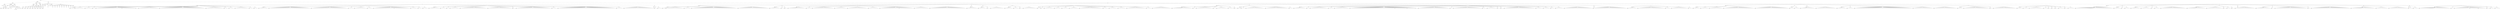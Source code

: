 graph Tree {
	"t0" [label = "TEI"];
	"t1" [label = "teiHeader"];
	"t2" [label = "fileDesc"];
	"t3" [label = "titleStmt"];
	"t4" [label = "title"];
	"t5" [label = "title"];
	"t6" [label = "author"];
	"t7" [label = "idno"];
	"t8" [label = "persName"];
	"t9" [label = "forename"];
	"t10" [label = "forename"];
	"t11" [label = "nameLink"];
	"t12" [label = "surname"];
	"t13" [label = "publicationStmt"];
	"t14" [label = "publisher"];
	"t15" [label = "idno"];
	"t16" [label = "idno"];
	"t17" [label = "availability"];
	"t18" [label = "licence"];
	"t19" [label = "ab"];
	"t20" [label = "ref"];
	"t21" [label = "sourceDesc"];
	"t22" [label = "bibl"];
	"t23" [label = "name"];
	"t24" [label = "idno"];
	"t25" [label = "idno"];
	"t26" [label = "availability"];
	"t27" [label = "licence"];
	"t28" [label = "ab"];
	"t29" [label = "ref"];
	"t30" [label = "bibl"];
	"t31" [label = "date"];
	"t32" [label = "date"];
	"t33" [label = "idno"];
	"t34" [label = "profileDesc"];
	"t35" [label = "particDesc"];
	"t36" [label = "listPerson"];
	"t37" [label = "person"];
	"t38" [label = "persName"];
	"t39" [label = "person"];
	"t40" [label = "persName"];
	"t41" [label = "person"];
	"t42" [label = "persName"];
	"t43" [label = "person"];
	"t44" [label = "persName"];
	"t45" [label = "person"];
	"t46" [label = "persName"];
	"t47" [label = "person"];
	"t48" [label = "persName"];
	"t49" [label = "person"];
	"t50" [label = "persName"];
	"t51" [label = "person"];
	"t52" [label = "persName"];
	"t53" [label = "person"];
	"t54" [label = "persName"];
	"t55" [label = "textClass"];
	"t56" [label = "keywords"];
	"t57" [label = "term"];
	"t58" [label = "term"];
	"t59" [label = "classCode"];
	"t60" [label = "revisionDesc"];
	"t61" [label = "listChange"];
	"t62" [label = "change"];
	"t63" [label = "text"];
	"t64" [label = "front"];
	"t65" [label = "docTitle"];
	"t66" [label = "titlePart"];
	"t67" [label = "titlePart"];
	"t68" [label = "docDate"];
	"t69" [label = "docAuthor"];
	"t70" [label = "div"];
	"t71" [label = "div"];
	"t72" [label = "p"];
	"t73" [label = "performance"];
	"t74" [label = "ab"];
	"t75" [label = "castList"];
	"t76" [label = "head"];
	"t77" [label = "castItem"];
	"t78" [label = "role"];
	"t79" [label = "castItem"];
	"t80" [label = "role"];
	"t81" [label = "castItem"];
	"t82" [label = "role"];
	"t83" [label = "castItem"];
	"t84" [label = "role"];
	"t85" [label = "castItem"];
	"t86" [label = "role"];
	"t87" [label = "castItem"];
	"t88" [label = "role"];
	"t89" [label = "castItem"];
	"t90" [label = "role"];
	"t91" [label = "castItem"];
	"t92" [label = "role"];
	"t93" [label = "castItem"];
	"t94" [label = "role"];
	"t95" [label = "castItem"];
	"t96" [label = "role"];
	"t97" [label = "body"];
	"t98" [label = "div"];
	"t99" [label = "head"];
	"t100" [label = "div"];
	"t101" [label = "head"];
	"t102" [label = "sp"];
	"t103" [label = "speaker"];
	"t104" [label = "l"];
	"t105" [label = "l"];
	"t106" [label = "sp"];
	"t107" [label = "speaker"];
	"t108" [label = "l"];
	"t109" [label = "l"];
	"t110" [label = "l"];
	"t111" [label = "l"];
	"t112" [label = "l"];
	"t113" [label = "l"];
	"t114" [label = "sp"];
	"t115" [label = "speaker"];
	"t116" [label = "l"];
	"t117" [label = "l"];
	"t118" [label = "l"];
	"t119" [label = "l"];
	"t120" [label = "sp"];
	"t121" [label = "speaker"];
	"t122" [label = "l"];
	"t123" [label = "sp"];
	"t124" [label = "speaker"];
	"t125" [label = "l"];
	"t126" [label = "l"];
	"t127" [label = "l"];
	"t128" [label = "l"];
	"t129" [label = "l"];
	"t130" [label = "l"];
	"t131" [label = "l"];
	"t132" [label = "l"];
	"t133" [label = "l"];
	"t134" [label = "l"];
	"t135" [label = "l"];
	"t136" [label = "l"];
	"t137" [label = "l"];
	"t138" [label = "l"];
	"t139" [label = "l"];
	"t140" [label = "l"];
	"t141" [label = "l"];
	"t142" [label = "l"];
	"t143" [label = "note"];
	"t144" [label = "l"];
	"t145" [label = "l"];
	"t146" [label = "l"];
	"t147" [label = "l"];
	"t148" [label = "l"];
	"t149" [label = "l"];
	"t150" [label = "l"];
	"t151" [label = "l"];
	"t152" [label = "l"];
	"t153" [label = "note"];
	"t154" [label = "l"];
	"t155" [label = "sp"];
	"t156" [label = "speaker"];
	"t157" [label = "l"];
	"t158" [label = "l"];
	"t159" [label = "l"];
	"t160" [label = "l"];
	"t161" [label = "l"];
	"t162" [label = "l"];
	"t163" [label = "l"];
	"t164" [label = "l"];
	"t165" [label = "l"];
	"t166" [label = "l"];
	"t167" [label = "l"];
	"t168" [label = "l"];
	"t169" [label = "l"];
	"t170" [label = "l"];
	"t171" [label = "sp"];
	"t172" [label = "speaker"];
	"t173" [label = "l"];
	"t174" [label = "l"];
	"t175" [label = "l"];
	"t176" [label = "l"];
	"t177" [label = "l"];
	"t178" [label = "l"];
	"t179" [label = "l"];
	"t180" [label = "l"];
	"t181" [label = "l"];
	"t182" [label = "l"];
	"t183" [label = "l"];
	"t184" [label = "l"];
	"t185" [label = "l"];
	"t186" [label = "l"];
	"t187" [label = "l"];
	"t188" [label = "l"];
	"t189" [label = "l"];
	"t190" [label = "l"];
	"t191" [label = "l"];
	"t192" [label = "l"];
	"t193" [label = "l"];
	"t194" [label = "l"];
	"t195" [label = "l"];
	"t196" [label = "l"];
	"t197" [label = "l"];
	"t198" [label = "l"];
	"t199" [label = "l"];
	"t200" [label = "l"];
	"t201" [label = "l"];
	"t202" [label = "l"];
	"t203" [label = "l"];
	"t204" [label = "l"];
	"t205" [label = "l"];
	"t206" [label = "sp"];
	"t207" [label = "speaker"];
	"t208" [label = "l"];
	"t209" [label = "l"];
	"t210" [label = "l"];
	"t211" [label = "l"];
	"t212" [label = "l"];
	"t213" [label = "l"];
	"t214" [label = "l"];
	"t215" [label = "l"];
	"t216" [label = "l"];
	"t217" [label = "l"];
	"t218" [label = "l"];
	"t219" [label = "l"];
	"t220" [label = "sp"];
	"t221" [label = "speaker"];
	"t222" [label = "l"];
	"t223" [label = "l"];
	"t224" [label = "sp"];
	"t225" [label = "speaker"];
	"t226" [label = "l"];
	"t227" [label = "l"];
	"t228" [label = "l"];
	"t229" [label = "sp"];
	"t230" [label = "speaker"];
	"t231" [label = "l"];
	"t232" [label = "l"];
	"t233" [label = "l"];
	"t234" [label = "l"];
	"t235" [label = "l"];
	"t236" [label = "l"];
	"t237" [label = "l"];
	"t238" [label = "l"];
	"t239" [label = "l"];
	"t240" [label = "sp"];
	"t241" [label = "speaker"];
	"t242" [label = "l"];
	"t243" [label = "l"];
	"t244" [label = "sp"];
	"t245" [label = "speaker"];
	"t246" [label = "l"];
	"t247" [label = "l"];
	"t248" [label = "div"];
	"t249" [label = "head"];
	"t250" [label = "sp"];
	"t251" [label = "speaker"];
	"t252" [label = "l"];
	"t253" [label = "l"];
	"t254" [label = "l"];
	"t255" [label = "l"];
	"t256" [label = "l"];
	"t257" [label = "l"];
	"t258" [label = "sp"];
	"t259" [label = "speaker"];
	"t260" [label = "l"];
	"t261" [label = "l"];
	"t262" [label = "l"];
	"t263" [label = "l"];
	"t264" [label = "l"];
	"t265" [label = "l"];
	"t266" [label = "l"];
	"t267" [label = "l"];
	"t268" [label = "l"];
	"t269" [label = "l"];
	"t270" [label = "l"];
	"t271" [label = "l"];
	"t272" [label = "l"];
	"t273" [label = "l"];
	"t274" [label = "l"];
	"t275" [label = "l"];
	"t276" [label = "l"];
	"t277" [label = "l"];
	"t278" [label = "l"];
	"t279" [label = "l"];
	"t280" [label = "l"];
	"t281" [label = "l"];
	"t282" [label = "l"];
	"t283" [label = "l"];
	"t284" [label = "l"];
	"t285" [label = "l"];
	"t286" [label = "l"];
	"t287" [label = "l"];
	"t288" [label = "l"];
	"t289" [label = "l"];
	"t290" [label = "sp"];
	"t291" [label = "speaker"];
	"t292" [label = "l"];
	"t293" [label = "l"];
	"t294" [label = "l"];
	"t295" [label = "l"];
	"t296" [label = "l"];
	"t297" [label = "l"];
	"t298" [label = "l"];
	"t299" [label = "l"];
	"t300" [label = "l"];
	"t301" [label = "l"];
	"t302" [label = "l"];
	"t303" [label = "l"];
	"t304" [label = "l"];
	"t305" [label = "l"];
	"t306" [label = "l"];
	"t307" [label = "l"];
	"t308" [label = "l"];
	"t309" [label = "l"];
	"t310" [label = "l"];
	"t311" [label = "l"];
	"t312" [label = "l"];
	"t313" [label = "l"];
	"t314" [label = "l"];
	"t315" [label = "l"];
	"t316" [label = "l"];
	"t317" [label = "l"];
	"t318" [label = "sp"];
	"t319" [label = "speaker"];
	"t320" [label = "l"];
	"t321" [label = "l"];
	"t322" [label = "l"];
	"t323" [label = "sp"];
	"t324" [label = "speaker"];
	"t325" [label = "l"];
	"t326" [label = "l"];
	"t327" [label = "l"];
	"t328" [label = "l"];
	"t329" [label = "l"];
	"t330" [label = "l"];
	"t331" [label = "l"];
	"t332" [label = "l"];
	"t333" [label = "sp"];
	"t334" [label = "speaker"];
	"t335" [label = "l"];
	"t336" [label = "l"];
	"t337" [label = "l"];
	"t338" [label = "sp"];
	"t339" [label = "speaker"];
	"t340" [label = "l"];
	"t341" [label = "l"];
	"t342" [label = "l"];
	"t343" [label = "l"];
	"t344" [label = "l"];
	"t345" [label = "l"];
	"t346" [label = "l"];
	"t347" [label = "l"];
	"t348" [label = "l"];
	"t349" [label = "l"];
	"t350" [label = "l"];
	"t351" [label = "l"];
	"t352" [label = "l"];
	"t353" [label = "l"];
	"t354" [label = "note"];
	"t355" [label = "l"];
	"t356" [label = "l"];
	"t357" [label = "l"];
	"t358" [label = "l"];
	"t359" [label = "l"];
	"t360" [label = "l"];
	"t361" [label = "l"];
	"t362" [label = "l"];
	"t363" [label = "l"];
	"t364" [label = "l"];
	"t365" [label = "l"];
	"t366" [label = "sp"];
	"t367" [label = "speaker"];
	"t368" [label = "l"];
	"t369" [label = "l"];
	"t370" [label = "l"];
	"t371" [label = "l"];
	"t372" [label = "sp"];
	"t373" [label = "speaker"];
	"t374" [label = "l"];
	"t375" [label = "l"];
	"t376" [label = "sp"];
	"t377" [label = "speaker"];
	"t378" [label = "l"];
	"t379" [label = "l"];
	"t380" [label = "l"];
	"t381" [label = "div"];
	"t382" [label = "head"];
	"t383" [label = "sp"];
	"t384" [label = "speaker"];
	"t385" [label = "l"];
	"t386" [label = "l"];
	"t387" [label = "l"];
	"t388" [label = "l"];
	"t389" [label = "l"];
	"t390" [label = "l"];
	"t391" [label = "l"];
	"t392" [label = "sp"];
	"t393" [label = "speaker"];
	"t394" [label = "l"];
	"t395" [label = "l"];
	"t396" [label = "l"];
	"t397" [label = "sp"];
	"t398" [label = "speaker"];
	"t399" [label = "l"];
	"t400" [label = "sp"];
	"t401" [label = "speaker"];
	"t402" [label = "l"];
	"t403" [label = "l"];
	"t404" [label = "l"];
	"t405" [label = "l"];
	"t406" [label = "l"];
	"t407" [label = "l"];
	"t408" [label = "sp"];
	"t409" [label = "speaker"];
	"t410" [label = "l"];
	"t411" [label = "l"];
	"t412" [label = "l"];
	"t413" [label = "l"];
	"t414" [label = "l"];
	"t415" [label = "l"];
	"t416" [label = "l"];
	"t417" [label = "l"];
	"t418" [label = "l"];
	"t419" [label = "l"];
	"t420" [label = "l"];
	"t421" [label = "l"];
	"t422" [label = "l"];
	"t423" [label = "l"];
	"t424" [label = "l"];
	"t425" [label = "l"];
	"t426" [label = "l"];
	"t427" [label = "l"];
	"t428" [label = "l"];
	"t429" [label = "sp"];
	"t430" [label = "speaker"];
	"t431" [label = "l"];
	"t432" [label = "l"];
	"t433" [label = "l"];
	"t434" [label = "l"];
	"t435" [label = "l"];
	"t436" [label = "l"];
	"t437" [label = "l"];
	"t438" [label = "l"];
	"t439" [label = "l"];
	"t440" [label = "l"];
	"t441" [label = "l"];
	"t442" [label = "l"];
	"t443" [label = "l"];
	"t444" [label = "l"];
	"t445" [label = "l"];
	"t446" [label = "l"];
	"t447" [label = "l"];
	"t448" [label = "sp"];
	"t449" [label = "speaker"];
	"t450" [label = "l"];
	"t451" [label = "sp"];
	"t452" [label = "speaker"];
	"t453" [label = "l"];
	"t454" [label = "l"];
	"t455" [label = "l"];
	"t456" [label = "l"];
	"t457" [label = "l"];
	"t458" [label = "l"];
	"t459" [label = "l"];
	"t460" [label = "l"];
	"t461" [label = "l"];
	"t462" [label = "l"];
	"t463" [label = "l"];
	"t464" [label = "l"];
	"t465" [label = "l"];
	"t466" [label = "l"];
	"t467" [label = "l"];
	"t468" [label = "l"];
	"t469" [label = "l"];
	"t470" [label = "l"];
	"t471" [label = "l"];
	"t472" [label = "l"];
	"t473" [label = "l"];
	"t474" [label = "l"];
	"t475" [label = "l"];
	"t476" [label = "l"];
	"t477" [label = "l"];
	"t478" [label = "sp"];
	"t479" [label = "speaker"];
	"t480" [label = "l"];
	"t481" [label = "l"];
	"t482" [label = "l"];
	"t483" [label = "sp"];
	"t484" [label = "speaker"];
	"t485" [label = "l"];
	"t486" [label = "l"];
	"t487" [label = "l"];
	"t488" [label = "l"];
	"t489" [label = "l"];
	"t490" [label = "l"];
	"t491" [label = "l"];
	"t492" [label = "l"];
	"t493" [label = "l"];
	"t494" [label = "l"];
	"t495" [label = "l"];
	"t496" [label = "l"];
	"t497" [label = "l"];
	"t498" [label = "l"];
	"t499" [label = "l"];
	"t500" [label = "l"];
	"t501" [label = "l"];
	"t502" [label = "l"];
	"t503" [label = "l"];
	"t504" [label = "l"];
	"t505" [label = "l"];
	"t506" [label = "l"];
	"t507" [label = "l"];
	"t508" [label = "l"];
	"t509" [label = "l"];
	"t510" [label = "l"];
	"t511" [label = "l"];
	"t512" [label = "l"];
	"t513" [label = "l"];
	"t514" [label = "l"];
	"t515" [label = "l"];
	"t516" [label = "l"];
	"t517" [label = "l"];
	"t518" [label = "l"];
	"t519" [label = "l"];
	"t520" [label = "l"];
	"t521" [label = "l"];
	"t522" [label = "l"];
	"t523" [label = "l"];
	"t524" [label = "l"];
	"t525" [label = "l"];
	"t526" [label = "l"];
	"t527" [label = "sp"];
	"t528" [label = "speaker"];
	"t529" [label = "l"];
	"t530" [label = "l"];
	"t531" [label = "l"];
	"t532" [label = "l"];
	"t533" [label = "sp"];
	"t534" [label = "speaker"];
	"t535" [label = "l"];
	"t536" [label = "l"];
	"t537" [label = "l"];
	"t538" [label = "l"];
	"t539" [label = "l"];
	"t540" [label = "l"];
	"t541" [label = "l"];
	"t542" [label = "l"];
	"t543" [label = "l"];
	"t544" [label = "l"];
	"t545" [label = "l"];
	"t546" [label = "l"];
	"t547" [label = "l"];
	"t548" [label = "l"];
	"t549" [label = "l"];
	"t550" [label = "l"];
	"t551" [label = "l"];
	"t552" [label = "l"];
	"t553" [label = "l"];
	"t554" [label = "l"];
	"t555" [label = "l"];
	"t556" [label = "div"];
	"t557" [label = "head"];
	"t558" [label = "sp"];
	"t559" [label = "speaker"];
	"t560" [label = "l"];
	"t561" [label = "sp"];
	"t562" [label = "speaker"];
	"t563" [label = "l"];
	"t564" [label = "l"];
	"t565" [label = "div"];
	"t566" [label = "head"];
	"t567" [label = "div"];
	"t568" [label = "head"];
	"t569" [label = "sp"];
	"t570" [label = "speaker"];
	"t571" [label = "l"];
	"t572" [label = "sp"];
	"t573" [label = "speaker"];
	"t574" [label = "l"];
	"t575" [label = "l"];
	"t576" [label = "l"];
	"t577" [label = "l"];
	"t578" [label = "l"];
	"t579" [label = "l"];
	"t580" [label = "l"];
	"t581" [label = "l"];
	"t582" [label = "l"];
	"t583" [label = "l"];
	"t584" [label = "l"];
	"t585" [label = "l"];
	"t586" [label = "sp"];
	"t587" [label = "speaker"];
	"t588" [label = "l"];
	"t589" [label = "l"];
	"t590" [label = "l"];
	"t591" [label = "l"];
	"t592" [label = "sp"];
	"t593" [label = "speaker"];
	"t594" [label = "l"];
	"t595" [label = "l"];
	"t596" [label = "l"];
	"t597" [label = "l"];
	"t598" [label = "l"];
	"t599" [label = "l"];
	"t600" [label = "l"];
	"t601" [label = "l"];
	"t602" [label = "l"];
	"t603" [label = "l"];
	"t604" [label = "l"];
	"t605" [label = "l"];
	"t606" [label = "l"];
	"t607" [label = "l"];
	"t608" [label = "l"];
	"t609" [label = "l"];
	"t610" [label = "l"];
	"t611" [label = "l"];
	"t612" [label = "l"];
	"t613" [label = "l"];
	"t614" [label = "l"];
	"t615" [label = "l"];
	"t616" [label = "l"];
	"t617" [label = "l"];
	"t618" [label = "l"];
	"t619" [label = "l"];
	"t620" [label = "l"];
	"t621" [label = "l"];
	"t622" [label = "l"];
	"t623" [label = "l"];
	"t624" [label = "l"];
	"t625" [label = "l"];
	"t626" [label = "l"];
	"t627" [label = "sp"];
	"t628" [label = "speaker"];
	"t629" [label = "l"];
	"t630" [label = "l"];
	"t631" [label = "l"];
	"t632" [label = "l"];
	"t633" [label = "l"];
	"t634" [label = "l"];
	"t635" [label = "l"];
	"t636" [label = "l"];
	"t637" [label = "l"];
	"t638" [label = "l"];
	"t639" [label = "l"];
	"t640" [label = "l"];
	"t641" [label = "l"];
	"t642" [label = "l"];
	"t643" [label = "l"];
	"t644" [label = "l"];
	"t645" [label = "l"];
	"t646" [label = "l"];
	"t647" [label = "l"];
	"t648" [label = "l"];
	"t649" [label = "l"];
	"t650" [label = "l"];
	"t651" [label = "div"];
	"t652" [label = "head"];
	"t653" [label = "sp"];
	"t654" [label = "speaker"];
	"t655" [label = "l"];
	"t656" [label = "l"];
	"t657" [label = "l"];
	"t658" [label = "l"];
	"t659" [label = "l"];
	"t660" [label = "l"];
	"t661" [label = "l"];
	"t662" [label = "sp"];
	"t663" [label = "speaker"];
	"t664" [label = "l"];
	"t665" [label = "sp"];
	"t666" [label = "speaker"];
	"t667" [label = "l"];
	"t668" [label = "div"];
	"t669" [label = "head"];
	"t670" [label = "sp"];
	"t671" [label = "speaker"];
	"t672" [label = "l"];
	"t673" [label = "l"];
	"t674" [label = "l"];
	"t675" [label = "l"];
	"t676" [label = "l"];
	"t677" [label = "l"];
	"t678" [label = "l"];
	"t679" [label = "l"];
	"t680" [label = "l"];
	"t681" [label = "l"];
	"t682" [label = "l"];
	"t683" [label = "l"];
	"t684" [label = "sp"];
	"t685" [label = "speaker"];
	"t686" [label = "l"];
	"t687" [label = "l"];
	"t688" [label = "l"];
	"t689" [label = "sp"];
	"t690" [label = "speaker"];
	"t691" [label = "l"];
	"t692" [label = "l"];
	"t693" [label = "l"];
	"t694" [label = "l"];
	"t695" [label = "l"];
	"t696" [label = "l"];
	"t697" [label = "l"];
	"t698" [label = "l"];
	"t699" [label = "l"];
	"t700" [label = "l"];
	"t701" [label = "l"];
	"t702" [label = "l"];
	"t703" [label = "l"];
	"t704" [label = "l"];
	"t705" [label = "l"];
	"t706" [label = "sp"];
	"t707" [label = "speaker"];
	"t708" [label = "l"];
	"t709" [label = "l"];
	"t710" [label = "l"];
	"t711" [label = "l"];
	"t712" [label = "l"];
	"t713" [label = "l"];
	"t714" [label = "l"];
	"t715" [label = "l"];
	"t716" [label = "sp"];
	"t717" [label = "speaker"];
	"t718" [label = "l"];
	"t719" [label = "l"];
	"t720" [label = "l"];
	"t721" [label = "l"];
	"t722" [label = "l"];
	"t723" [label = "l"];
	"t724" [label = "l"];
	"t725" [label = "l"];
	"t726" [label = "l"];
	"t727" [label = "l"];
	"t728" [label = "l"];
	"t729" [label = "l"];
	"t730" [label = "l"];
	"t731" [label = "l"];
	"t732" [label = "sp"];
	"t733" [label = "speaker"];
	"t734" [label = "l"];
	"t735" [label = "l"];
	"t736" [label = "l"];
	"t737" [label = "l"];
	"t738" [label = "l"];
	"t739" [label = "l"];
	"t740" [label = "l"];
	"t741" [label = "sp"];
	"t742" [label = "speaker"];
	"t743" [label = "l"];
	"t744" [label = "l"];
	"t745" [label = "l"];
	"t746" [label = "l"];
	"t747" [label = "l"];
	"t748" [label = "l"];
	"t749" [label = "l"];
	"t750" [label = "l"];
	"t751" [label = "l"];
	"t752" [label = "l"];
	"t753" [label = "l"];
	"t754" [label = "l"];
	"t755" [label = "l"];
	"t756" [label = "note"];
	"t757" [label = "l"];
	"t758" [label = "l"];
	"t759" [label = "l"];
	"t760" [label = "l"];
	"t761" [label = "l"];
	"t762" [label = "l"];
	"t763" [label = "l"];
	"t764" [label = "l"];
	"t765" [label = "l"];
	"t766" [label = "l"];
	"t767" [label = "sp"];
	"t768" [label = "speaker"];
	"t769" [label = "l"];
	"t770" [label = "l"];
	"t771" [label = "l"];
	"t772" [label = "l"];
	"t773" [label = "l"];
	"t774" [label = "l"];
	"t775" [label = "l"];
	"t776" [label = "l"];
	"t777" [label = "l"];
	"t778" [label = "l"];
	"t779" [label = "sp"];
	"t780" [label = "speaker"];
	"t781" [label = "l"];
	"t782" [label = "l"];
	"t783" [label = "l"];
	"t784" [label = "l"];
	"t785" [label = "l"];
	"t786" [label = "l"];
	"t787" [label = "l"];
	"t788" [label = "l"];
	"t789" [label = "l"];
	"t790" [label = "l"];
	"t791" [label = "l"];
	"t792" [label = "l"];
	"t793" [label = "l"];
	"t794" [label = "l"];
	"t795" [label = "l"];
	"t796" [label = "l"];
	"t797" [label = "l"];
	"t798" [label = "l"];
	"t799" [label = "l"];
	"t800" [label = "l"];
	"t801" [label = "l"];
	"t802" [label = "l"];
	"t803" [label = "l"];
	"t804" [label = "l"];
	"t805" [label = "l"];
	"t806" [label = "l"];
	"t807" [label = "div"];
	"t808" [label = "head"];
	"t809" [label = "sp"];
	"t810" [label = "speaker"];
	"t811" [label = "l"];
	"t812" [label = "l"];
	"t813" [label = "l"];
	"t814" [label = "l"];
	"t815" [label = "l"];
	"t816" [label = "l"];
	"t817" [label = "l"];
	"t818" [label = "div"];
	"t819" [label = "head"];
	"t820" [label = "sp"];
	"t821" [label = "speaker"];
	"t822" [label = "l"];
	"t823" [label = "l"];
	"t824" [label = "l"];
	"t825" [label = "l"];
	"t826" [label = "l"];
	"t827" [label = "sp"];
	"t828" [label = "speaker"];
	"t829" [label = "l"];
	"t830" [label = "sp"];
	"t831" [label = "speaker"];
	"t832" [label = "l"];
	"t833" [label = "l"];
	"t834" [label = "l"];
	"t835" [label = "l"];
	"t836" [label = "l"];
	"t837" [label = "l"];
	"t838" [label = "l"];
	"t839" [label = "l"];
	"t840" [label = "l"];
	"t841" [label = "div"];
	"t842" [label = "head"];
	"t843" [label = "sp"];
	"t844" [label = "speaker"];
	"t845" [label = "l"];
	"t846" [label = "l"];
	"t847" [label = "l"];
	"t848" [label = "l"];
	"t849" [label = "l"];
	"t850" [label = "sp"];
	"t851" [label = "speaker"];
	"t852" [label = "l"];
	"t853" [label = "l"];
	"t854" [label = "l"];
	"t855" [label = "sp"];
	"t856" [label = "speaker"];
	"t857" [label = "l"];
	"t858" [label = "sp"];
	"t859" [label = "speaker"];
	"t860" [label = "l"];
	"t861" [label = "l"];
	"t862" [label = "l"];
	"t863" [label = "l"];
	"t864" [label = "l"];
	"t865" [label = "l"];
	"t866" [label = "l"];
	"t867" [label = "l"];
	"t868" [label = "l"];
	"t869" [label = "div"];
	"t870" [label = "head"];
	"t871" [label = "sp"];
	"t872" [label = "speaker"];
	"t873" [label = "l"];
	"t874" [label = "sp"];
	"t875" [label = "speaker"];
	"t876" [label = "l"];
	"t877" [label = "sp"];
	"t878" [label = "speaker"];
	"t879" [label = "l"];
	"t880" [label = "l"];
	"t881" [label = "l"];
	"t882" [label = "l"];
	"t883" [label = "l"];
	"t884" [label = "l"];
	"t885" [label = "sp"];
	"t886" [label = "speaker"];
	"t887" [label = "l"];
	"t888" [label = "l"];
	"t889" [label = "l"];
	"t890" [label = "l"];
	"t891" [label = "sp"];
	"t892" [label = "speaker"];
	"t893" [label = "l"];
	"t894" [label = "l"];
	"t895" [label = "l"];
	"t896" [label = "l"];
	"t897" [label = "sp"];
	"t898" [label = "speaker"];
	"t899" [label = "l"];
	"t900" [label = "l"];
	"t901" [label = "l"];
	"t902" [label = "l"];
	"t903" [label = "l"];
	"t904" [label = "l"];
	"t905" [label = "sp"];
	"t906" [label = "speaker"];
	"t907" [label = "l"];
	"t908" [label = "l"];
	"t909" [label = "l"];
	"t910" [label = "l"];
	"t911" [label = "l"];
	"t912" [label = "l"];
	"t913" [label = "l"];
	"t914" [label = "l"];
	"t915" [label = "l"];
	"t916" [label = "l"];
	"t917" [label = "l"];
	"t918" [label = "l"];
	"t919" [label = "l"];
	"t920" [label = "l"];
	"t921" [label = "l"];
	"t922" [label = "l"];
	"t923" [label = "sp"];
	"t924" [label = "speaker"];
	"t925" [label = "l"];
	"t926" [label = "l"];
	"t927" [label = "l"];
	"t928" [label = "sp"];
	"t929" [label = "speaker"];
	"t930" [label = "l"];
	"t931" [label = "l"];
	"t932" [label = "l"];
	"t933" [label = "l"];
	"t934" [label = "l"];
	"t935" [label = "sp"];
	"t936" [label = "speaker"];
	"t937" [label = "l"];
	"t938" [label = "l"];
	"t939" [label = "l"];
	"t940" [label = "l"];
	"t941" [label = "l"];
	"t942" [label = "sp"];
	"t943" [label = "speaker"];
	"t944" [label = "l"];
	"t945" [label = "l"];
	"t946" [label = "l"];
	"t947" [label = "l"];
	"t948" [label = "l"];
	"t949" [label = "l"];
	"t950" [label = "l"];
	"t951" [label = "l"];
	"t952" [label = "l"];
	"t953" [label = "l"];
	"t954" [label = "l"];
	"t955" [label = "l"];
	"t956" [label = "l"];
	"t957" [label = "sp"];
	"t958" [label = "speaker"];
	"t959" [label = "l"];
	"t960" [label = "l"];
	"t961" [label = "l"];
	"t962" [label = "sp"];
	"t963" [label = "speaker"];
	"t964" [label = "l"];
	"t965" [label = "l"];
	"t966" [label = "l"];
	"t967" [label = "l"];
	"t968" [label = "l"];
	"t969" [label = "l"];
	"t970" [label = "l"];
	"t971" [label = "l"];
	"t972" [label = "l"];
	"t973" [label = "l"];
	"t974" [label = "l"];
	"t975" [label = "l"];
	"t976" [label = "l"];
	"t977" [label = "div"];
	"t978" [label = "head"];
	"t979" [label = "div"];
	"t980" [label = "head"];
	"t981" [label = "sp"];
	"t982" [label = "speaker"];
	"t983" [label = "l"];
	"t984" [label = "l"];
	"t985" [label = "l"];
	"t986" [label = "l"];
	"t987" [label = "l"];
	"t988" [label = "l"];
	"t989" [label = "l"];
	"t990" [label = "l"];
	"t991" [label = "l"];
	"t992" [label = "l"];
	"t993" [label = "l"];
	"t994" [label = "l"];
	"t995" [label = "l"];
	"t996" [label = "l"];
	"t997" [label = "sp"];
	"t998" [label = "speaker"];
	"t999" [label = "l"];
	"t1000" [label = "sp"];
	"t1001" [label = "speaker"];
	"t1002" [label = "l"];
	"t1003" [label = "l"];
	"t1004" [label = "l"];
	"t1005" [label = "l"];
	"t1006" [label = "l"];
	"t1007" [label = "l"];
	"t1008" [label = "l"];
	"t1009" [label = "l"];
	"t1010" [label = "l"];
	"t1011" [label = "l"];
	"t1012" [label = "l"];
	"t1013" [label = "sp"];
	"t1014" [label = "speaker"];
	"t1015" [label = "l"];
	"t1016" [label = "sp"];
	"t1017" [label = "speaker"];
	"t1018" [label = "l"];
	"t1019" [label = "l"];
	"t1020" [label = "l"];
	"t1021" [label = "l"];
	"t1022" [label = "l"];
	"t1023" [label = "l"];
	"t1024" [label = "l"];
	"t1025" [label = "sp"];
	"t1026" [label = "speaker"];
	"t1027" [label = "l"];
	"t1028" [label = "l"];
	"t1029" [label = "l"];
	"t1030" [label = "sp"];
	"t1031" [label = "speaker"];
	"t1032" [label = "l"];
	"t1033" [label = "div"];
	"t1034" [label = "head"];
	"t1035" [label = "sp"];
	"t1036" [label = "speaker"];
	"t1037" [label = "l"];
	"t1038" [label = "sp"];
	"t1039" [label = "speaker"];
	"t1040" [label = "l"];
	"t1041" [label = "l"];
	"t1042" [label = "sp"];
	"t1043" [label = "speaker"];
	"t1044" [label = "l"];
	"t1045" [label = "l"];
	"t1046" [label = "l"];
	"t1047" [label = "l"];
	"t1048" [label = "l"];
	"t1049" [label = "l"];
	"t1050" [label = "l"];
	"t1051" [label = "l"];
	"t1052" [label = "l"];
	"t1053" [label = "l"];
	"t1054" [label = "l"];
	"t1055" [label = "l"];
	"t1056" [label = "l"];
	"t1057" [label = "sp"];
	"t1058" [label = "speaker"];
	"t1059" [label = "l"];
	"t1060" [label = "l"];
	"t1061" [label = "l"];
	"t1062" [label = "l"];
	"t1063" [label = "l"];
	"t1064" [label = "l"];
	"t1065" [label = "l"];
	"t1066" [label = "l"];
	"t1067" [label = "l"];
	"t1068" [label = "l"];
	"t1069" [label = "l"];
	"t1070" [label = "l"];
	"t1071" [label = "l"];
	"t1072" [label = "l"];
	"t1073" [label = "l"];
	"t1074" [label = "l"];
	"t1075" [label = "sp"];
	"t1076" [label = "speaker"];
	"t1077" [label = "l"];
	"t1078" [label = "l"];
	"t1079" [label = "div"];
	"t1080" [label = "head"];
	"t1081" [label = "sp"];
	"t1082" [label = "speaker"];
	"t1083" [label = "l"];
	"t1084" [label = "l"];
	"t1085" [label = "l"];
	"t1086" [label = "l"];
	"t1087" [label = "l"];
	"t1088" [label = "l"];
	"t1089" [label = "l"];
	"t1090" [label = "l"];
	"t1091" [label = "sp"];
	"t1092" [label = "speaker"];
	"t1093" [label = "l"];
	"t1094" [label = "sp"];
	"t1095" [label = "speaker"];
	"t1096" [label = "l"];
	"t1097" [label = "l"];
	"t1098" [label = "l"];
	"t1099" [label = "l"];
	"t1100" [label = "l"];
	"t1101" [label = "l"];
	"t1102" [label = "l"];
	"t1103" [label = "l"];
	"t1104" [label = "l"];
	"t1105" [label = "l"];
	"t1106" [label = "l"];
	"t1107" [label = "l"];
	"t1108" [label = "sp"];
	"t1109" [label = "speaker"];
	"t1110" [label = "l"];
	"t1111" [label = "l"];
	"t1112" [label = "l"];
	"t1113" [label = "sp"];
	"t1114" [label = "speaker"];
	"t1115" [label = "l"];
	"t1116" [label = "l"];
	"t1117" [label = "l"];
	"t1118" [label = "l"];
	"t1119" [label = "l"];
	"t1120" [label = "l"];
	"t1121" [label = "l"];
	"t1122" [label = "l"];
	"t1123" [label = "l"];
	"t1124" [label = "l"];
	"t1125" [label = "sp"];
	"t1126" [label = "speaker"];
	"t1127" [label = "l"];
	"t1128" [label = "l"];
	"t1129" [label = "l"];
	"t1130" [label = "l"];
	"t1131" [label = "l"];
	"t1132" [label = "l"];
	"t1133" [label = "l"];
	"t1134" [label = "l"];
	"t1135" [label = "l"];
	"t1136" [label = "l"];
	"t1137" [label = "l"];
	"t1138" [label = "l"];
	"t1139" [label = "l"];
	"t1140" [label = "l"];
	"t1141" [label = "l"];
	"t1142" [label = "l"];
	"t1143" [label = "l"];
	"t1144" [label = "l"];
	"t1145" [label = "l"];
	"t1146" [label = "l"];
	"t1147" [label = "l"];
	"t1148" [label = "l"];
	"t1149" [label = "l"];
	"t1150" [label = "l"];
	"t1151" [label = "l"];
	"t1152" [label = "l"];
	"t1153" [label = "l"];
	"t1154" [label = "l"];
	"t1155" [label = "l"];
	"t1156" [label = "l"];
	"t1157" [label = "l"];
	"t1158" [label = "l"];
	"t1159" [label = "note"];
	"t1160" [label = "l"];
	"t1161" [label = "l"];
	"t1162" [label = "l"];
	"t1163" [label = "l"];
	"t1164" [label = "l"];
	"t1165" [label = "l"];
	"t1166" [label = "l"];
	"t1167" [label = "l"];
	"t1168" [label = "note"];
	"t1169" [label = "l"];
	"t1170" [label = "l"];
	"t1171" [label = "l"];
	"t1172" [label = "l"];
	"t1173" [label = "l"];
	"t1174" [label = "note"];
	"t1175" [label = "l"];
	"t1176" [label = "sp"];
	"t1177" [label = "speaker"];
	"t1178" [label = "l"];
	"t1179" [label = "l"];
	"t1180" [label = "l"];
	"t1181" [label = "l"];
	"t1182" [label = "l"];
	"t1183" [label = "l"];
	"t1184" [label = "l"];
	"t1185" [label = "l"];
	"t1186" [label = "l"];
	"t1187" [label = "l"];
	"t1188" [label = "l"];
	"t1189" [label = "l"];
	"t1190" [label = "l"];
	"t1191" [label = "l"];
	"t1192" [label = "l"];
	"t1193" [label = "l"];
	"t1194" [label = "l"];
	"t1195" [label = "l"];
	"t1196" [label = "l"];
	"t1197" [label = "l"];
	"t1198" [label = "l"];
	"t1199" [label = "l"];
	"t1200" [label = "sp"];
	"t1201" [label = "speaker"];
	"t1202" [label = "l"];
	"t1203" [label = "sp"];
	"t1204" [label = "speaker"];
	"t1205" [label = "l"];
	"t1206" [label = "l"];
	"t1207" [label = "l"];
	"t1208" [label = "l"];
	"t1209" [label = "l"];
	"t1210" [label = "l"];
	"t1211" [label = "l"];
	"t1212" [label = "l"];
	"t1213" [label = "l"];
	"t1214" [label = "l"];
	"t1215" [label = "l"];
	"t1216" [label = "l"];
	"t1217" [label = "l"];
	"t1218" [label = "l"];
	"t1219" [label = "l"];
	"t1220" [label = "l"];
	"t1221" [label = "l"];
	"t1222" [label = "l"];
	"t1223" [label = "l"];
	"t1224" [label = "l"];
	"t1225" [label = "sp"];
	"t1226" [label = "speaker"];
	"t1227" [label = "l"];
	"t1228" [label = "l"];
	"t1229" [label = "sp"];
	"t1230" [label = "speaker"];
	"t1231" [label = "l"];
	"t1232" [label = "l"];
	"t1233" [label = "l"];
	"t1234" [label = "l"];
	"t1235" [label = "l"];
	"t1236" [label = "l"];
	"t1237" [label = "sp"];
	"t1238" [label = "speaker"];
	"t1239" [label = "l"];
	"t1240" [label = "sp"];
	"t1241" [label = "speaker"];
	"t1242" [label = "l"];
	"t1243" [label = "sp"];
	"t1244" [label = "speaker"];
	"t1245" [label = "l"];
	"t1246" [label = "l"];
	"t1247" [label = "l"];
	"t1248" [label = "l"];
	"t1249" [label = "l"];
	"t1250" [label = "l"];
	"t1251" [label = "l"];
	"t1252" [label = "l"];
	"t1253" [label = "l"];
	"t1254" [label = "l"];
	"t1255" [label = "l"];
	"t1256" [label = "l"];
	"t1257" [label = "l"];
	"t1258" [label = "l"];
	"t1259" [label = "l"];
	"t1260" [label = "l"];
	"t1261" [label = "l"];
	"t1262" [label = "l"];
	"t1263" [label = "l"];
	"t1264" [label = "l"];
	"t1265" [label = "l"];
	"t1266" [label = "l"];
	"t1267" [label = "sp"];
	"t1268" [label = "speaker"];
	"t1269" [label = "l"];
	"t1270" [label = "l"];
	"t1271" [label = "l"];
	"t1272" [label = "l"];
	"t1273" [label = "sp"];
	"t1274" [label = "speaker"];
	"t1275" [label = "l"];
	"t1276" [label = "l"];
	"t1277" [label = "l"];
	"t1278" [label = "l"];
	"t1279" [label = "sp"];
	"t1280" [label = "speaker"];
	"t1281" [label = "l"];
	"t1282" [label = "l"];
	"t1283" [label = "sp"];
	"t1284" [label = "speaker"];
	"t1285" [label = "l"];
	"t1286" [label = "l"];
	"t1287" [label = "l"];
	"t1288" [label = "l"];
	"t1289" [label = "l"];
	"t1290" [label = "sp"];
	"t1291" [label = "speaker"];
	"t1292" [label = "l"];
	"t1293" [label = "l"];
	"t1294" [label = "l"];
	"t1295" [label = "l"];
	"t1296" [label = "l"];
	"t1297" [label = "l"];
	"t1298" [label = "l"];
	"t1299" [label = "l"];
	"t1300" [label = "l"];
	"t1301" [label = "l"];
	"t1302" [label = "l"];
	"t1303" [label = "l"];
	"t1304" [label = "l"];
	"t1305" [label = "l"];
	"t1306" [label = "l"];
	"t1307" [label = "l"];
	"t1308" [label = "l"];
	"t1309" [label = "l"];
	"t1310" [label = "l"];
	"t1311" [label = "l"];
	"t1312" [label = "div"];
	"t1313" [label = "head"];
	"t1314" [label = "sp"];
	"t1315" [label = "speaker"];
	"t1316" [label = "l"];
	"t1317" [label = "l"];
	"t1318" [label = "l"];
	"t1319" [label = "l"];
	"t1320" [label = "l"];
	"t1321" [label = "l"];
	"t1322" [label = "l"];
	"t1323" [label = "l"];
	"t1324" [label = "l"];
	"t1325" [label = "l"];
	"t1326" [label = "l"];
	"t1327" [label = "l"];
	"t1328" [label = "l"];
	"t1329" [label = "l"];
	"t1330" [label = "l"];
	"t1331" [label = "l"];
	"t1332" [label = "l"];
	"t1333" [label = "l"];
	"t1334" [label = "l"];
	"t1335" [label = "l"];
	"t1336" [label = "l"];
	"t1337" [label = "l"];
	"t1338" [label = "l"];
	"t1339" [label = "l"];
	"t1340" [label = "div"];
	"t1341" [label = "head"];
	"t1342" [label = "sp"];
	"t1343" [label = "speaker"];
	"t1344" [label = "l"];
	"t1345" [label = "l"];
	"t1346" [label = "l"];
	"t1347" [label = "l"];
	"t1348" [label = "l"];
	"t1349" [label = "l"];
	"t1350" [label = "sp"];
	"t1351" [label = "speaker"];
	"t1352" [label = "l"];
	"t1353" [label = "l"];
	"t1354" [label = "l"];
	"t1355" [label = "l"];
	"t1356" [label = "l"];
	"t1357" [label = "l"];
	"t1358" [label = "l"];
	"t1359" [label = "l"];
	"t1360" [label = "l"];
	"t1361" [label = "l"];
	"t1362" [label = "l"];
	"t1363" [label = "l"];
	"t1364" [label = "l"];
	"t1365" [label = "l"];
	"t1366" [label = "l"];
	"t1367" [label = "l"];
	"t1368" [label = "l"];
	"t1369" [label = "l"];
	"t1370" [label = "l"];
	"t1371" [label = "sp"];
	"t1372" [label = "speaker"];
	"t1373" [label = "l"];
	"t1374" [label = "l"];
	"t1375" [label = "l"];
	"t1376" [label = "sp"];
	"t1377" [label = "speaker"];
	"t1378" [label = "l"];
	"t1379" [label = "l"];
	"t1380" [label = "l"];
	"t1381" [label = "l"];
	"t1382" [label = "l"];
	"t1383" [label = "l"];
	"t1384" [label = "l"];
	"t1385" [label = "l"];
	"t1386" [label = "l"];
	"t1387" [label = "l"];
	"t1388" [label = "l"];
	"t1389" [label = "sp"];
	"t1390" [label = "speaker"];
	"t1391" [label = "l"];
	"t1392" [label = "l"];
	"t1393" [label = "div"];
	"t1394" [label = "head"];
	"t1395" [label = "div"];
	"t1396" [label = "head"];
	"t1397" [label = "sp"];
	"t1398" [label = "speaker"];
	"t1399" [label = "l"];
	"t1400" [label = "l"];
	"t1401" [label = "l"];
	"t1402" [label = "l"];
	"t1403" [label = "sp"];
	"t1404" [label = "speaker"];
	"t1405" [label = "l"];
	"t1406" [label = "l"];
	"t1407" [label = "l"];
	"t1408" [label = "l"];
	"t1409" [label = "l"];
	"t1410" [label = "sp"];
	"t1411" [label = "speaker"];
	"t1412" [label = "l"];
	"t1413" [label = "l"];
	"t1414" [label = "l"];
	"t1415" [label = "l"];
	"t1416" [label = "l"];
	"t1417" [label = "l"];
	"t1418" [label = "l"];
	"t1419" [label = "l"];
	"t1420" [label = "l"];
	"t1421" [label = "sp"];
	"t1422" [label = "speaker"];
	"t1423" [label = "l"];
	"t1424" [label = "l"];
	"t1425" [label = "l"];
	"t1426" [label = "l"];
	"t1427" [label = "l"];
	"t1428" [label = "l"];
	"t1429" [label = "l"];
	"t1430" [label = "l"];
	"t1431" [label = "l"];
	"t1432" [label = "l"];
	"t1433" [label = "l"];
	"t1434" [label = "l"];
	"t1435" [label = "l"];
	"t1436" [label = "l"];
	"t1437" [label = "l"];
	"t1438" [label = "l"];
	"t1439" [label = "l"];
	"t1440" [label = "l"];
	"t1441" [label = "l"];
	"t1442" [label = "l"];
	"t1443" [label = "l"];
	"t1444" [label = "l"];
	"t1445" [label = "sp"];
	"t1446" [label = "speaker"];
	"t1447" [label = "l"];
	"t1448" [label = "l"];
	"t1449" [label = "l"];
	"t1450" [label = "l"];
	"t1451" [label = "l"];
	"t1452" [label = "l"];
	"t1453" [label = "l"];
	"t1454" [label = "l"];
	"t1455" [label = "l"];
	"t1456" [label = "l"];
	"t1457" [label = "l"];
	"t1458" [label = "l"];
	"t1459" [label = "l"];
	"t1460" [label = "l"];
	"t1461" [label = "l"];
	"t1462" [label = "l"];
	"t1463" [label = "l"];
	"t1464" [label = "l"];
	"t1465" [label = "l"];
	"t1466" [label = "l"];
	"t1467" [label = "l"];
	"t1468" [label = "l"];
	"t1469" [label = "l"];
	"t1470" [label = "l"];
	"t1471" [label = "div"];
	"t1472" [label = "head"];
	"t1473" [label = "sp"];
	"t1474" [label = "speaker"];
	"t1475" [label = "l"];
	"t1476" [label = "l"];
	"t1477" [label = "sp"];
	"t1478" [label = "speaker"];
	"t1479" [label = "l"];
	"t1480" [label = "l"];
	"t1481" [label = "l"];
	"t1482" [label = "div"];
	"t1483" [label = "head"];
	"t1484" [label = "sp"];
	"t1485" [label = "speaker"];
	"t1486" [label = "l"];
	"t1487" [label = "l"];
	"t1488" [label = "l"];
	"t1489" [label = "l"];
	"t1490" [label = "l"];
	"t1491" [label = "l"];
	"t1492" [label = "l"];
	"t1493" [label = "l"];
	"t1494" [label = "l"];
	"t1495" [label = "l"];
	"t1496" [label = "sp"];
	"t1497" [label = "speaker"];
	"t1498" [label = "l"];
	"t1499" [label = "l"];
	"t1500" [label = "l"];
	"t1501" [label = "l"];
	"t1502" [label = "l"];
	"t1503" [label = "l"];
	"t1504" [label = "l"];
	"t1505" [label = "l"];
	"t1506" [label = "l"];
	"t1507" [label = "l"];
	"t1508" [label = "l"];
	"t1509" [label = "l"];
	"t1510" [label = "l"];
	"t1511" [label = "l"];
	"t1512" [label = "div"];
	"t1513" [label = "head"];
	"t1514" [label = "sp"];
	"t1515" [label = "speaker"];
	"t1516" [label = "l"];
	"t1517" [label = "l"];
	"t1518" [label = "l"];
	"t1519" [label = "l"];
	"t1520" [label = "l"];
	"t1521" [label = "l"];
	"t1522" [label = "sp"];
	"t1523" [label = "speaker"];
	"t1524" [label = "l"];
	"t1525" [label = "l"];
	"t1526" [label = "l"];
	"t1527" [label = "l"];
	"t1528" [label = "sp"];
	"t1529" [label = "speaker"];
	"t1530" [label = "l"];
	"t1531" [label = "l"];
	"t1532" [label = "l"];
	"t1533" [label = "l"];
	"t1534" [label = "l"];
	"t1535" [label = "l"];
	"t1536" [label = "l"];
	"t1537" [label = "l"];
	"t1538" [label = "l"];
	"t1539" [label = "l"];
	"t1540" [label = "l"];
	"t1541" [label = "l"];
	"t1542" [label = "l"];
	"t1543" [label = "l"];
	"t1544" [label = "l"];
	"t1545" [label = "l"];
	"t1546" [label = "l"];
	"t1547" [label = "l"];
	"t1548" [label = "l"];
	"t1549" [label = "l"];
	"t1550" [label = "l"];
	"t1551" [label = "l"];
	"t1552" [label = "l"];
	"t1553" [label = "l"];
	"t1554" [label = "l"];
	"t1555" [label = "l"];
	"t1556" [label = "l"];
	"t1557" [label = "l"];
	"t1558" [label = "l"];
	"t1559" [label = "l"];
	"t1560" [label = "l"];
	"t1561" [label = "l"];
	"t1562" [label = "l"];
	"t1563" [label = "l"];
	"t1564" [label = "l"];
	"t1565" [label = "l"];
	"t1566" [label = "l"];
	"t1567" [label = "l"];
	"t1568" [label = "l"];
	"t1569" [label = "l"];
	"t1570" [label = "l"];
	"t1571" [label = "l"];
	"t1572" [label = "sp"];
	"t1573" [label = "speaker"];
	"t1574" [label = "l"];
	"t1575" [label = "l"];
	"t1576" [label = "l"];
	"t1577" [label = "l"];
	"t1578" [label = "l"];
	"t1579" [label = "l"];
	"t1580" [label = "l"];
	"t1581" [label = "l"];
	"t1582" [label = "l"];
	"t1583" [label = "l"];
	"t1584" [label = "l"];
	"t1585" [label = "l"];
	"t1586" [label = "l"];
	"t1587" [label = "l"];
	"t1588" [label = "sp"];
	"t1589" [label = "speaker"];
	"t1590" [label = "l"];
	"t1591" [label = "l"];
	"t1592" [label = "l"];
	"t1593" [label = "l"];
	"t1594" [label = "l"];
	"t1595" [label = "l"];
	"t1596" [label = "l"];
	"t1597" [label = "l"];
	"t1598" [label = "l"];
	"t1599" [label = "l"];
	"t1600" [label = "l"];
	"t1601" [label = "l"];
	"t1602" [label = "l"];
	"t1603" [label = "l"];
	"t1604" [label = "l"];
	"t1605" [label = "l"];
	"t1606" [label = "div"];
	"t1607" [label = "head"];
	"t1608" [label = "sp"];
	"t1609" [label = "speaker"];
	"t1610" [label = "l"];
	"t1611" [label = "l"];
	"t1612" [label = "l"];
	"t1613" [label = "sp"];
	"t1614" [label = "speaker"];
	"t1615" [label = "l"];
	"t1616" [label = "l"];
	"t1617" [label = "l"];
	"t1618" [label = "l"];
	"t1619" [label = "l"];
	"t1620" [label = "l"];
	"t1621" [label = "l"];
	"t1622" [label = "l"];
	"t1623" [label = "l"];
	"t1624" [label = "l"];
	"t1625" [label = "l"];
	"t1626" [label = "l"];
	"t1627" [label = "l"];
	"t1628" [label = "l"];
	"t1629" [label = "l"];
	"t1630" [label = "l"];
	"t1631" [label = "l"];
	"t1632" [label = "l"];
	"t1633" [label = "sp"];
	"t1634" [label = "speaker"];
	"t1635" [label = "l"];
	"t1636" [label = "sp"];
	"t1637" [label = "speaker"];
	"t1638" [label = "l"];
	"t1639" [label = "l"];
	"t1640" [label = "l"];
	"t1641" [label = "l"];
	"t1642" [label = "l"];
	"t1643" [label = "l"];
	"t1644" [label = "l"];
	"t1645" [label = "l"];
	"t1646" [label = "l"];
	"t1647" [label = "l"];
	"t1648" [label = "l"];
	"t1649" [label = "l"];
	"t1650" [label = "l"];
	"t1651" [label = "l"];
	"t1652" [label = "l"];
	"t1653" [label = "l"];
	"t1654" [label = "div"];
	"t1655" [label = "head"];
	"t1656" [label = "sp"];
	"t1657" [label = "speaker"];
	"t1658" [label = "l"];
	"t1659" [label = "l"];
	"t1660" [label = "l"];
	"t1661" [label = "sp"];
	"t1662" [label = "speaker"];
	"t1663" [label = "l"];
	"t1664" [label = "l"];
	"t1665" [label = "l"];
	"t1666" [label = "sp"];
	"t1667" [label = "speaker"];
	"t1668" [label = "l"];
	"t1669" [label = "l"];
	"t1670" [label = "l"];
	"t1671" [label = "l"];
	"t1672" [label = "l"];
	"t1673" [label = "l"];
	"t1674" [label = "l"];
	"t1675" [label = "l"];
	"t1676" [label = "l"];
	"t1677" [label = "sp"];
	"t1678" [label = "speaker"];
	"t1679" [label = "l"];
	"t1680" [label = "l"];
	"t1681" [label = "sp"];
	"t1682" [label = "speaker"];
	"t1683" [label = "l"];
	"t1684" [label = "sp"];
	"t1685" [label = "speaker"];
	"t1686" [label = "l"];
	"t1687" [label = "sp"];
	"t1688" [label = "speaker"];
	"t1689" [label = "l"];
	"t1690" [label = "sp"];
	"t1691" [label = "speaker"];
	"t1692" [label = "l"];
	"t1693" [label = "l"];
	"t1694" [label = "l"];
	"t1695" [label = "sp"];
	"t1696" [label = "speaker"];
	"t1697" [label = "l"];
	"t1698" [label = "sp"];
	"t1699" [label = "speaker"];
	"t1700" [label = "l"];
	"t1701" [label = "l"];
	"t1702" [label = "l"];
	"t1703" [label = "l"];
	"t1704" [label = "div"];
	"t1705" [label = "head"];
	"t1706" [label = "div"];
	"t1707" [label = "head"];
	"t1708" [label = "sp"];
	"t1709" [label = "speaker"];
	"t1710" [label = "l"];
	"t1711" [label = "l"];
	"t1712" [label = "l"];
	"t1713" [label = "l"];
	"t1714" [label = "l"];
	"t1715" [label = "l"];
	"t1716" [label = "l"];
	"t1717" [label = "l"];
	"t1718" [label = "l"];
	"t1719" [label = "l"];
	"t1720" [label = "l"];
	"t1721" [label = "l"];
	"t1722" [label = "l"];
	"t1723" [label = "l"];
	"t1724" [label = "l"];
	"t1725" [label = "l"];
	"t1726" [label = "l"];
	"t1727" [label = "l"];
	"t1728" [label = "l"];
	"t1729" [label = "l"];
	"t1730" [label = "l"];
	"t1731" [label = "l"];
	"t1732" [label = "l"];
	"t1733" [label = "l"];
	"t1734" [label = "l"];
	"t1735" [label = "l"];
	"t1736" [label = "l"];
	"t1737" [label = "div"];
	"t1738" [label = "head"];
	"t1739" [label = "sp"];
	"t1740" [label = "speaker"];
	"t1741" [label = "l"];
	"t1742" [label = "l"];
	"t1743" [label = "l"];
	"t1744" [label = "l"];
	"t1745" [label = "sp"];
	"t1746" [label = "speaker"];
	"t1747" [label = "l"];
	"t1748" [label = "sp"];
	"t1749" [label = "speaker"];
	"t1750" [label = "l"];
	"t1751" [label = "l"];
	"t1752" [label = "l"];
	"t1753" [label = "div"];
	"t1754" [label = "head"];
	"t1755" [label = "sp"];
	"t1756" [label = "speaker"];
	"t1757" [label = "l"];
	"t1758" [label = "l"];
	"t1759" [label = "l"];
	"t1760" [label = "l"];
	"t1761" [label = "l"];
	"t1762" [label = "l"];
	"t1763" [label = "sp"];
	"t1764" [label = "speaker"];
	"t1765" [label = "l"];
	"t1766" [label = "l"];
	"t1767" [label = "l"];
	"t1768" [label = "l"];
	"t1769" [label = "l"];
	"t1770" [label = "l"];
	"t1771" [label = "sp"];
	"t1772" [label = "speaker"];
	"t1773" [label = "l"];
	"t1774" [label = "sp"];
	"t1775" [label = "speaker"];
	"t1776" [label = "l"];
	"t1777" [label = "l"];
	"t1778" [label = "l"];
	"t1779" [label = "sp"];
	"t1780" [label = "speaker"];
	"t1781" [label = "l"];
	"t1782" [label = "l"];
	"t1783" [label = "l"];
	"t1784" [label = "l"];
	"t1785" [label = "l"];
	"t1786" [label = "l"];
	"t1787" [label = "l"];
	"t1788" [label = "l"];
	"t1789" [label = "l"];
	"t1790" [label = "l"];
	"t1791" [label = "l"];
	"t1792" [label = "l"];
	"t1793" [label = "l"];
	"t1794" [label = "l"];
	"t1795" [label = "l"];
	"t1796" [label = "l"];
	"t1797" [label = "l"];
	"t1798" [label = "l"];
	"t1799" [label = "div"];
	"t1800" [label = "head"];
	"t1801" [label = "sp"];
	"t1802" [label = "speaker"];
	"t1803" [label = "l"];
	"t1804" [label = "l"];
	"t1805" [label = "l"];
	"t1806" [label = "l"];
	"t1807" [label = "l"];
	"t1808" [label = "l"];
	"t1809" [label = "l"];
	"t1810" [label = "l"];
	"t1811" [label = "l"];
	"t1812" [label = "l"];
	"t1813" [label = "l"];
	"t1814" [label = "l"];
	"t1815" [label = "l"];
	"t1816" [label = "sp"];
	"t1817" [label = "speaker"];
	"t1818" [label = "l"];
	"t1819" [label = "l"];
	"t1820" [label = "l"];
	"t1821" [label = "l"];
	"t1822" [label = "l"];
	"t1823" [label = "l"];
	"t1824" [label = "l"];
	"t1825" [label = "l"];
	"t1826" [label = "l"];
	"t1827" [label = "l"];
	"t1828" [label = "l"];
	"t1829" [label = "sp"];
	"t1830" [label = "speaker"];
	"t1831" [label = "l"];
	"t1832" [label = "sp"];
	"t1833" [label = "speaker"];
	"t1834" [label = "l"];
	"t1835" [label = "l"];
	"t1836" [label = "sp"];
	"t1837" [label = "speaker"];
	"t1838" [label = "l"];
	"t1839" [label = "div"];
	"t1840" [label = "head"];
	"t1841" [label = "sp"];
	"t1842" [label = "speaker"];
	"t1843" [label = "l"];
	"t1844" [label = "l"];
	"t1845" [label = "l"];
	"t1846" [label = "l"];
	"t1847" [label = "l"];
	"t1848" [label = "l"];
	"t1849" [label = "l"];
	"t1850" [label = "l"];
	"t1851" [label = "l"];
	"t1852" [label = "l"];
	"t1853" [label = "l"];
	"t1854" [label = "l"];
	"t1855" [label = "l"];
	"t1856" [label = "l"];
	"t1857" [label = "div"];
	"t1858" [label = "head"];
	"t1859" [label = "sp"];
	"t1860" [label = "speaker"];
	"t1861" [label = "l"];
	"t1862" [label = "l"];
	"t1863" [label = "l"];
	"t1864" [label = "l"];
	"t1865" [label = "l"];
	"t1866" [label = "l"];
	"t1867" [label = "l"];
	"t1868" [label = "l"];
	"t1869" [label = "l"];
	"t1870" [label = "l"];
	"t1871" [label = "sp"];
	"t1872" [label = "speaker"];
	"t1873" [label = "l"];
	"t1874" [label = "sp"];
	"t1875" [label = "speaker"];
	"t1876" [label = "l"];
	"t1877" [label = "l"];
	"t1878" [label = "l"];
	"t1879" [label = "l"];
	"t1880" [label = "l"];
	"t1881" [label = "l"];
	"t1882" [label = "l"];
	"t1883" [label = "l"];
	"t1884" [label = "l"];
	"t1885" [label = "l"];
	"t1886" [label = "l"];
	"t1887" [label = "l"];
	"t1888" [label = "l"];
	"t1889" [label = "l"];
	"t1890" [label = "l"];
	"t1891" [label = "l"];
	"t1892" [label = "l"];
	"t1893" [label = "l"];
	"t1894" [label = "l"];
	"t1895" [label = "l"];
	"t1896" [label = "l"];
	"t1897" [label = "l"];
	"t1898" [label = "l"];
	"t1899" [label = "sp"];
	"t1900" [label = "speaker"];
	"t1901" [label = "l"];
	"t1902" [label = "sp"];
	"t1903" [label = "speaker"];
	"t1904" [label = "l"];
	"t1905" [label = "l"];
	"t1906" [label = "l"];
	"t1907" [label = "l"];
	"t1908" [label = "l"];
	"t1909" [label = "l"];
	"t1910" [label = "l"];
	"t1911" [label = "l"];
	"t1912" [label = "l"];
	"t1913" [label = "l"];
	"t1914" [label = "l"];
	"t1915" [label = "l"];
	"t1916" [label = "l"];
	"t1917" [label = "l"];
	"t1918" [label = "l"];
	"t1919" [label = "l"];
	"t1920" [label = "l"];
	"t1921" [label = "l"];
	"t1922" [label = "l"];
	"t1923" [label = "l"];
	"t1924" [label = "l"];
	"t1925" [label = "l"];
	"t1926" [label = "l"];
	"t1927" [label = "l"];
	"t1928" [label = "l"];
	"t1929" [label = "l"];
	"t1930" [label = "l"];
	"t1931" [label = "l"];
	"t1932" [label = "div"];
	"t1933" [label = "head"];
	"t1934" [label = "sp"];
	"t1935" [label = "speaker"];
	"t1936" [label = "l"];
	"t1937" [label = "l"];
	"t1938" [label = "l"];
	"t1939" [label = "l"];
	"t1940" [label = "l"];
	"t1941" [label = "l"];
	"t1942" [label = "l"];
	"t1943" [label = "l"];
	"t1944" [label = "l"];
	"t1945" [label = "l"];
	"t1946" [label = "l"];
	"t1947" [label = "l"];
	"t1948" [label = "l"];
	"t1949" [label = "l"];
	"t1950" [label = "l"];
	"t1951" [label = "l"];
	"t1952" [label = "l"];
	"t1953" [label = "sp"];
	"t1954" [label = "speaker"];
	"t1955" [label = "l"];
	"t1956" [label = "l"];
	"t1957" [label = "l"];
	"t1958" [label = "l"];
	"t1959" [label = "l"];
	"t1960" [label = "l"];
	"t1961" [label = "l"];
	"t1962" [label = "l"];
	"t1963" [label = "sp"];
	"t1964" [label = "speaker"];
	"t1965" [label = "l"];
	"t1966" [label = "l"];
	"t1967" [label = "l"];
	"t1968" [label = "l"];
	"t1969" [label = "l"];
	"t1970" [label = "l"];
	"t1971" [label = "l"];
	"t1972" [label = "l"];
	"t1973" [label = "l"];
	"t1974" [label = "l"];
	"t1975" [label = "l"];
	"t1976" [label = "l"];
	"t1977" [label = "l"];
	"t1978" [label = "div"];
	"t1979" [label = "head"];
	"t1980" [label = "sp"];
	"t1981" [label = "speaker"];
	"t1982" [label = "l"];
	"t1983" [label = "l"];
	"t1984" [label = "sp"];
	"t1985" [label = "speaker"];
	"t1986" [label = "l"];
	"t1987" [label = "l"];
	"t1988" [label = "l"];
	"t1989" [label = "div"];
	"t1990" [label = "head"];
	"t1991" [label = "sp"];
	"t1992" [label = "speaker"];
	"t1993" [label = "l"];
	"t1994" [label = "l"];
	"t1995" [label = "l"];
	"t1996" [label = "l"];
	"t1997" [label = "l"];
	"t1998" [label = "l"];
	"t1999" [label = "l"];
	"t2000" [label = "l"];
	"t2001" [label = "l"];
	"t2002" [label = "l"];
	"t2003" [label = "l"];
	"t2004" [label = "l"];
	"t2005" [label = "l"];
	"t2006" [label = "l"];
	"t2007" [label = "l"];
	"t2008" [label = "l"];
	"t2009" [label = "l"];
	"t2010" [label = "l"];
	"t2011" [label = "l"];
	"t2012" [label = "l"];
	"t2013" [label = "l"];
	"t2014" [label = "l"];
	"t2015" [label = "sp"];
	"t2016" [label = "speaker"];
	"t2017" [label = "l"];
	"t2018" [label = "sp"];
	"t2019" [label = "speaker"];
	"t2020" [label = "l"];
	"t2021" [label = "l"];
	"t2022" [label = "l"];
	"t2023" [label = "l"];
	"t2024" [label = "l"];
	"t2025" [label = "l"];
	"t2026" [label = "l"];
	"t2027" [label = "l"];
	"t2028" [label = "l"];
	"t2029" [label = "l"];
	"t2030" [label = "stage"];
	"t2031" [label = "l"];
	"t2032" [label = "l"];
	"t2033" [label = "l"];
	"t2034" [label = "l"];
	"t2035" [label = "l"];
	"t2036" [label = "stage"];
	"t2037" [label = "l"];
	"t2038" [label = "l"];
	"t2039" [label = "l"];
	"t2040" [label = "l"];
	"t2041" [label = "l"];
	"t2042" [label = "sp"];
	"t2043" [label = "speaker"];
	"t2044" [label = "l"];
	"t2045" [label = "sp"];
	"t2046" [label = "speaker"];
	"t2047" [label = "l"];
	"t2048" [label = "l"];
	"t2049" [label = "sp"];
	"t2050" [label = "speaker"];
	"t2051" [label = "l"];
	"t2052" [label = "l"];
	"t2053" [label = "l"];
	"t0" -- "t1";
	"t1" -- "t2";
	"t2" -- "t3";
	"t3" -- "t4";
	"t3" -- "t5";
	"t3" -- "t6";
	"t6" -- "t7";
	"t6" -- "t8";
	"t8" -- "t9";
	"t8" -- "t10";
	"t8" -- "t11";
	"t8" -- "t12";
	"t2" -- "t13";
	"t13" -- "t14";
	"t13" -- "t15";
	"t13" -- "t16";
	"t13" -- "t17";
	"t17" -- "t18";
	"t18" -- "t19";
	"t18" -- "t20";
	"t2" -- "t21";
	"t21" -- "t22";
	"t22" -- "t23";
	"t22" -- "t24";
	"t22" -- "t25";
	"t22" -- "t26";
	"t26" -- "t27";
	"t27" -- "t28";
	"t27" -- "t29";
	"t22" -- "t30";
	"t30" -- "t31";
	"t30" -- "t32";
	"t30" -- "t33";
	"t1" -- "t34";
	"t34" -- "t35";
	"t35" -- "t36";
	"t36" -- "t37";
	"t37" -- "t38";
	"t36" -- "t39";
	"t39" -- "t40";
	"t36" -- "t41";
	"t41" -- "t42";
	"t36" -- "t43";
	"t43" -- "t44";
	"t36" -- "t45";
	"t45" -- "t46";
	"t36" -- "t47";
	"t47" -- "t48";
	"t36" -- "t49";
	"t49" -- "t50";
	"t36" -- "t51";
	"t51" -- "t52";
	"t36" -- "t53";
	"t53" -- "t54";
	"t34" -- "t55";
	"t55" -- "t56";
	"t56" -- "t57";
	"t56" -- "t58";
	"t55" -- "t59";
	"t1" -- "t60";
	"t60" -- "t61";
	"t61" -- "t62";
	"t0" -- "t63";
	"t63" -- "t64";
	"t64" -- "t65";
	"t65" -- "t66";
	"t65" -- "t67";
	"t64" -- "t68";
	"t64" -- "t69";
	"t64" -- "t70";
	"t70" -- "t71";
	"t71" -- "t72";
	"t64" -- "t73";
	"t73" -- "t74";
	"t64" -- "t75";
	"t75" -- "t76";
	"t75" -- "t77";
	"t77" -- "t78";
	"t75" -- "t79";
	"t79" -- "t80";
	"t75" -- "t81";
	"t81" -- "t82";
	"t75" -- "t83";
	"t83" -- "t84";
	"t75" -- "t85";
	"t85" -- "t86";
	"t75" -- "t87";
	"t87" -- "t88";
	"t75" -- "t89";
	"t89" -- "t90";
	"t75" -- "t91";
	"t91" -- "t92";
	"t75" -- "t93";
	"t93" -- "t94";
	"t75" -- "t95";
	"t95" -- "t96";
	"t63" -- "t97";
	"t97" -- "t98";
	"t98" -- "t99";
	"t98" -- "t100";
	"t100" -- "t101";
	"t100" -- "t102";
	"t102" -- "t103";
	"t102" -- "t104";
	"t102" -- "t105";
	"t100" -- "t106";
	"t106" -- "t107";
	"t106" -- "t108";
	"t106" -- "t109";
	"t106" -- "t110";
	"t106" -- "t111";
	"t106" -- "t112";
	"t106" -- "t113";
	"t100" -- "t114";
	"t114" -- "t115";
	"t114" -- "t116";
	"t114" -- "t117";
	"t114" -- "t118";
	"t114" -- "t119";
	"t100" -- "t120";
	"t120" -- "t121";
	"t120" -- "t122";
	"t100" -- "t123";
	"t123" -- "t124";
	"t123" -- "t125";
	"t123" -- "t126";
	"t123" -- "t127";
	"t123" -- "t128";
	"t123" -- "t129";
	"t123" -- "t130";
	"t123" -- "t131";
	"t123" -- "t132";
	"t123" -- "t133";
	"t123" -- "t134";
	"t123" -- "t135";
	"t123" -- "t136";
	"t123" -- "t137";
	"t123" -- "t138";
	"t123" -- "t139";
	"t123" -- "t140";
	"t123" -- "t141";
	"t123" -- "t142";
	"t123" -- "t143";
	"t123" -- "t144";
	"t123" -- "t145";
	"t123" -- "t146";
	"t123" -- "t147";
	"t123" -- "t148";
	"t123" -- "t149";
	"t123" -- "t150";
	"t123" -- "t151";
	"t123" -- "t152";
	"t123" -- "t153";
	"t123" -- "t154";
	"t100" -- "t155";
	"t155" -- "t156";
	"t155" -- "t157";
	"t155" -- "t158";
	"t155" -- "t159";
	"t155" -- "t160";
	"t155" -- "t161";
	"t155" -- "t162";
	"t155" -- "t163";
	"t155" -- "t164";
	"t155" -- "t165";
	"t155" -- "t166";
	"t155" -- "t167";
	"t155" -- "t168";
	"t155" -- "t169";
	"t155" -- "t170";
	"t100" -- "t171";
	"t171" -- "t172";
	"t171" -- "t173";
	"t171" -- "t174";
	"t171" -- "t175";
	"t171" -- "t176";
	"t171" -- "t177";
	"t171" -- "t178";
	"t171" -- "t179";
	"t171" -- "t180";
	"t171" -- "t181";
	"t171" -- "t182";
	"t171" -- "t183";
	"t171" -- "t184";
	"t171" -- "t185";
	"t171" -- "t186";
	"t171" -- "t187";
	"t171" -- "t188";
	"t171" -- "t189";
	"t171" -- "t190";
	"t171" -- "t191";
	"t171" -- "t192";
	"t171" -- "t193";
	"t171" -- "t194";
	"t171" -- "t195";
	"t171" -- "t196";
	"t171" -- "t197";
	"t171" -- "t198";
	"t171" -- "t199";
	"t171" -- "t200";
	"t171" -- "t201";
	"t171" -- "t202";
	"t171" -- "t203";
	"t171" -- "t204";
	"t171" -- "t205";
	"t100" -- "t206";
	"t206" -- "t207";
	"t206" -- "t208";
	"t206" -- "t209";
	"t206" -- "t210";
	"t206" -- "t211";
	"t206" -- "t212";
	"t206" -- "t213";
	"t206" -- "t214";
	"t206" -- "t215";
	"t206" -- "t216";
	"t206" -- "t217";
	"t206" -- "t218";
	"t206" -- "t219";
	"t100" -- "t220";
	"t220" -- "t221";
	"t220" -- "t222";
	"t220" -- "t223";
	"t100" -- "t224";
	"t224" -- "t225";
	"t224" -- "t226";
	"t224" -- "t227";
	"t224" -- "t228";
	"t100" -- "t229";
	"t229" -- "t230";
	"t229" -- "t231";
	"t229" -- "t232";
	"t229" -- "t233";
	"t229" -- "t234";
	"t229" -- "t235";
	"t229" -- "t236";
	"t229" -- "t237";
	"t229" -- "t238";
	"t229" -- "t239";
	"t100" -- "t240";
	"t240" -- "t241";
	"t240" -- "t242";
	"t240" -- "t243";
	"t100" -- "t244";
	"t244" -- "t245";
	"t244" -- "t246";
	"t244" -- "t247";
	"t98" -- "t248";
	"t248" -- "t249";
	"t248" -- "t250";
	"t250" -- "t251";
	"t250" -- "t252";
	"t250" -- "t253";
	"t250" -- "t254";
	"t250" -- "t255";
	"t250" -- "t256";
	"t250" -- "t257";
	"t248" -- "t258";
	"t258" -- "t259";
	"t258" -- "t260";
	"t258" -- "t261";
	"t258" -- "t262";
	"t258" -- "t263";
	"t258" -- "t264";
	"t258" -- "t265";
	"t258" -- "t266";
	"t258" -- "t267";
	"t258" -- "t268";
	"t258" -- "t269";
	"t258" -- "t270";
	"t258" -- "t271";
	"t258" -- "t272";
	"t258" -- "t273";
	"t258" -- "t274";
	"t258" -- "t275";
	"t258" -- "t276";
	"t258" -- "t277";
	"t258" -- "t278";
	"t258" -- "t279";
	"t258" -- "t280";
	"t258" -- "t281";
	"t258" -- "t282";
	"t258" -- "t283";
	"t258" -- "t284";
	"t258" -- "t285";
	"t258" -- "t286";
	"t258" -- "t287";
	"t258" -- "t288";
	"t258" -- "t289";
	"t248" -- "t290";
	"t290" -- "t291";
	"t290" -- "t292";
	"t290" -- "t293";
	"t290" -- "t294";
	"t290" -- "t295";
	"t290" -- "t296";
	"t290" -- "t297";
	"t290" -- "t298";
	"t290" -- "t299";
	"t290" -- "t300";
	"t290" -- "t301";
	"t290" -- "t302";
	"t290" -- "t303";
	"t290" -- "t304";
	"t290" -- "t305";
	"t290" -- "t306";
	"t290" -- "t307";
	"t290" -- "t308";
	"t290" -- "t309";
	"t290" -- "t310";
	"t290" -- "t311";
	"t290" -- "t312";
	"t290" -- "t313";
	"t290" -- "t314";
	"t290" -- "t315";
	"t290" -- "t316";
	"t290" -- "t317";
	"t248" -- "t318";
	"t318" -- "t319";
	"t318" -- "t320";
	"t318" -- "t321";
	"t318" -- "t322";
	"t248" -- "t323";
	"t323" -- "t324";
	"t323" -- "t325";
	"t323" -- "t326";
	"t323" -- "t327";
	"t323" -- "t328";
	"t323" -- "t329";
	"t323" -- "t330";
	"t323" -- "t331";
	"t323" -- "t332";
	"t248" -- "t333";
	"t333" -- "t334";
	"t333" -- "t335";
	"t333" -- "t336";
	"t333" -- "t337";
	"t248" -- "t338";
	"t338" -- "t339";
	"t338" -- "t340";
	"t338" -- "t341";
	"t338" -- "t342";
	"t338" -- "t343";
	"t338" -- "t344";
	"t338" -- "t345";
	"t338" -- "t346";
	"t338" -- "t347";
	"t338" -- "t348";
	"t338" -- "t349";
	"t338" -- "t350";
	"t338" -- "t351";
	"t338" -- "t352";
	"t338" -- "t353";
	"t338" -- "t354";
	"t338" -- "t355";
	"t338" -- "t356";
	"t338" -- "t357";
	"t338" -- "t358";
	"t338" -- "t359";
	"t338" -- "t360";
	"t338" -- "t361";
	"t338" -- "t362";
	"t338" -- "t363";
	"t338" -- "t364";
	"t338" -- "t365";
	"t248" -- "t366";
	"t366" -- "t367";
	"t366" -- "t368";
	"t366" -- "t369";
	"t366" -- "t370";
	"t366" -- "t371";
	"t248" -- "t372";
	"t372" -- "t373";
	"t372" -- "t374";
	"t372" -- "t375";
	"t248" -- "t376";
	"t376" -- "t377";
	"t376" -- "t378";
	"t376" -- "t379";
	"t376" -- "t380";
	"t98" -- "t381";
	"t381" -- "t382";
	"t381" -- "t383";
	"t383" -- "t384";
	"t383" -- "t385";
	"t383" -- "t386";
	"t383" -- "t387";
	"t383" -- "t388";
	"t383" -- "t389";
	"t383" -- "t390";
	"t383" -- "t391";
	"t381" -- "t392";
	"t392" -- "t393";
	"t392" -- "t394";
	"t392" -- "t395";
	"t392" -- "t396";
	"t381" -- "t397";
	"t397" -- "t398";
	"t397" -- "t399";
	"t381" -- "t400";
	"t400" -- "t401";
	"t400" -- "t402";
	"t400" -- "t403";
	"t400" -- "t404";
	"t400" -- "t405";
	"t400" -- "t406";
	"t400" -- "t407";
	"t381" -- "t408";
	"t408" -- "t409";
	"t408" -- "t410";
	"t408" -- "t411";
	"t408" -- "t412";
	"t408" -- "t413";
	"t408" -- "t414";
	"t408" -- "t415";
	"t408" -- "t416";
	"t408" -- "t417";
	"t408" -- "t418";
	"t408" -- "t419";
	"t408" -- "t420";
	"t408" -- "t421";
	"t408" -- "t422";
	"t408" -- "t423";
	"t408" -- "t424";
	"t408" -- "t425";
	"t408" -- "t426";
	"t408" -- "t427";
	"t408" -- "t428";
	"t381" -- "t429";
	"t429" -- "t430";
	"t429" -- "t431";
	"t429" -- "t432";
	"t429" -- "t433";
	"t429" -- "t434";
	"t429" -- "t435";
	"t429" -- "t436";
	"t429" -- "t437";
	"t429" -- "t438";
	"t429" -- "t439";
	"t429" -- "t440";
	"t429" -- "t441";
	"t429" -- "t442";
	"t429" -- "t443";
	"t429" -- "t444";
	"t429" -- "t445";
	"t429" -- "t446";
	"t429" -- "t447";
	"t381" -- "t448";
	"t448" -- "t449";
	"t448" -- "t450";
	"t381" -- "t451";
	"t451" -- "t452";
	"t451" -- "t453";
	"t451" -- "t454";
	"t451" -- "t455";
	"t451" -- "t456";
	"t451" -- "t457";
	"t451" -- "t458";
	"t451" -- "t459";
	"t451" -- "t460";
	"t451" -- "t461";
	"t451" -- "t462";
	"t451" -- "t463";
	"t451" -- "t464";
	"t451" -- "t465";
	"t451" -- "t466";
	"t451" -- "t467";
	"t451" -- "t468";
	"t451" -- "t469";
	"t451" -- "t470";
	"t451" -- "t471";
	"t451" -- "t472";
	"t451" -- "t473";
	"t451" -- "t474";
	"t451" -- "t475";
	"t451" -- "t476";
	"t451" -- "t477";
	"t381" -- "t478";
	"t478" -- "t479";
	"t478" -- "t480";
	"t478" -- "t481";
	"t478" -- "t482";
	"t381" -- "t483";
	"t483" -- "t484";
	"t483" -- "t485";
	"t483" -- "t486";
	"t483" -- "t487";
	"t483" -- "t488";
	"t483" -- "t489";
	"t483" -- "t490";
	"t483" -- "t491";
	"t483" -- "t492";
	"t483" -- "t493";
	"t483" -- "t494";
	"t483" -- "t495";
	"t483" -- "t496";
	"t483" -- "t497";
	"t483" -- "t498";
	"t483" -- "t499";
	"t483" -- "t500";
	"t483" -- "t501";
	"t483" -- "t502";
	"t483" -- "t503";
	"t483" -- "t504";
	"t483" -- "t505";
	"t483" -- "t506";
	"t483" -- "t507";
	"t483" -- "t508";
	"t483" -- "t509";
	"t483" -- "t510";
	"t483" -- "t511";
	"t483" -- "t512";
	"t483" -- "t513";
	"t483" -- "t514";
	"t483" -- "t515";
	"t483" -- "t516";
	"t483" -- "t517";
	"t483" -- "t518";
	"t483" -- "t519";
	"t483" -- "t520";
	"t483" -- "t521";
	"t483" -- "t522";
	"t483" -- "t523";
	"t483" -- "t524";
	"t483" -- "t525";
	"t483" -- "t526";
	"t381" -- "t527";
	"t527" -- "t528";
	"t527" -- "t529";
	"t527" -- "t530";
	"t527" -- "t531";
	"t527" -- "t532";
	"t381" -- "t533";
	"t533" -- "t534";
	"t533" -- "t535";
	"t533" -- "t536";
	"t533" -- "t537";
	"t533" -- "t538";
	"t533" -- "t539";
	"t533" -- "t540";
	"t533" -- "t541";
	"t533" -- "t542";
	"t533" -- "t543";
	"t533" -- "t544";
	"t533" -- "t545";
	"t533" -- "t546";
	"t533" -- "t547";
	"t533" -- "t548";
	"t533" -- "t549";
	"t533" -- "t550";
	"t533" -- "t551";
	"t533" -- "t552";
	"t533" -- "t553";
	"t533" -- "t554";
	"t533" -- "t555";
	"t98" -- "t556";
	"t556" -- "t557";
	"t556" -- "t558";
	"t558" -- "t559";
	"t558" -- "t560";
	"t556" -- "t561";
	"t561" -- "t562";
	"t561" -- "t563";
	"t561" -- "t564";
	"t97" -- "t565";
	"t565" -- "t566";
	"t565" -- "t567";
	"t567" -- "t568";
	"t567" -- "t569";
	"t569" -- "t570";
	"t569" -- "t571";
	"t567" -- "t572";
	"t572" -- "t573";
	"t572" -- "t574";
	"t572" -- "t575";
	"t572" -- "t576";
	"t572" -- "t577";
	"t572" -- "t578";
	"t572" -- "t579";
	"t572" -- "t580";
	"t572" -- "t581";
	"t572" -- "t582";
	"t572" -- "t583";
	"t572" -- "t584";
	"t572" -- "t585";
	"t567" -- "t586";
	"t586" -- "t587";
	"t586" -- "t588";
	"t586" -- "t589";
	"t586" -- "t590";
	"t586" -- "t591";
	"t567" -- "t592";
	"t592" -- "t593";
	"t592" -- "t594";
	"t592" -- "t595";
	"t592" -- "t596";
	"t592" -- "t597";
	"t592" -- "t598";
	"t592" -- "t599";
	"t592" -- "t600";
	"t592" -- "t601";
	"t592" -- "t602";
	"t592" -- "t603";
	"t592" -- "t604";
	"t592" -- "t605";
	"t592" -- "t606";
	"t592" -- "t607";
	"t592" -- "t608";
	"t592" -- "t609";
	"t592" -- "t610";
	"t592" -- "t611";
	"t592" -- "t612";
	"t592" -- "t613";
	"t592" -- "t614";
	"t592" -- "t615";
	"t592" -- "t616";
	"t592" -- "t617";
	"t592" -- "t618";
	"t592" -- "t619";
	"t592" -- "t620";
	"t592" -- "t621";
	"t592" -- "t622";
	"t592" -- "t623";
	"t592" -- "t624";
	"t592" -- "t625";
	"t592" -- "t626";
	"t567" -- "t627";
	"t627" -- "t628";
	"t627" -- "t629";
	"t627" -- "t630";
	"t627" -- "t631";
	"t627" -- "t632";
	"t627" -- "t633";
	"t627" -- "t634";
	"t627" -- "t635";
	"t627" -- "t636";
	"t627" -- "t637";
	"t627" -- "t638";
	"t627" -- "t639";
	"t627" -- "t640";
	"t627" -- "t641";
	"t627" -- "t642";
	"t627" -- "t643";
	"t627" -- "t644";
	"t627" -- "t645";
	"t627" -- "t646";
	"t627" -- "t647";
	"t627" -- "t648";
	"t627" -- "t649";
	"t627" -- "t650";
	"t565" -- "t651";
	"t651" -- "t652";
	"t651" -- "t653";
	"t653" -- "t654";
	"t653" -- "t655";
	"t653" -- "t656";
	"t653" -- "t657";
	"t653" -- "t658";
	"t653" -- "t659";
	"t653" -- "t660";
	"t653" -- "t661";
	"t651" -- "t662";
	"t662" -- "t663";
	"t662" -- "t664";
	"t651" -- "t665";
	"t665" -- "t666";
	"t665" -- "t667";
	"t565" -- "t668";
	"t668" -- "t669";
	"t668" -- "t670";
	"t670" -- "t671";
	"t670" -- "t672";
	"t670" -- "t673";
	"t670" -- "t674";
	"t670" -- "t675";
	"t670" -- "t676";
	"t670" -- "t677";
	"t670" -- "t678";
	"t670" -- "t679";
	"t670" -- "t680";
	"t670" -- "t681";
	"t670" -- "t682";
	"t670" -- "t683";
	"t668" -- "t684";
	"t684" -- "t685";
	"t684" -- "t686";
	"t684" -- "t687";
	"t684" -- "t688";
	"t668" -- "t689";
	"t689" -- "t690";
	"t689" -- "t691";
	"t689" -- "t692";
	"t689" -- "t693";
	"t689" -- "t694";
	"t689" -- "t695";
	"t689" -- "t696";
	"t689" -- "t697";
	"t689" -- "t698";
	"t689" -- "t699";
	"t689" -- "t700";
	"t689" -- "t701";
	"t689" -- "t702";
	"t689" -- "t703";
	"t689" -- "t704";
	"t689" -- "t705";
	"t668" -- "t706";
	"t706" -- "t707";
	"t706" -- "t708";
	"t706" -- "t709";
	"t706" -- "t710";
	"t706" -- "t711";
	"t706" -- "t712";
	"t706" -- "t713";
	"t706" -- "t714";
	"t706" -- "t715";
	"t668" -- "t716";
	"t716" -- "t717";
	"t716" -- "t718";
	"t716" -- "t719";
	"t716" -- "t720";
	"t716" -- "t721";
	"t716" -- "t722";
	"t716" -- "t723";
	"t716" -- "t724";
	"t716" -- "t725";
	"t716" -- "t726";
	"t716" -- "t727";
	"t716" -- "t728";
	"t716" -- "t729";
	"t716" -- "t730";
	"t716" -- "t731";
	"t668" -- "t732";
	"t732" -- "t733";
	"t732" -- "t734";
	"t732" -- "t735";
	"t732" -- "t736";
	"t732" -- "t737";
	"t732" -- "t738";
	"t732" -- "t739";
	"t732" -- "t740";
	"t668" -- "t741";
	"t741" -- "t742";
	"t741" -- "t743";
	"t741" -- "t744";
	"t741" -- "t745";
	"t741" -- "t746";
	"t741" -- "t747";
	"t741" -- "t748";
	"t741" -- "t749";
	"t741" -- "t750";
	"t741" -- "t751";
	"t741" -- "t752";
	"t741" -- "t753";
	"t741" -- "t754";
	"t741" -- "t755";
	"t741" -- "t756";
	"t741" -- "t757";
	"t741" -- "t758";
	"t741" -- "t759";
	"t741" -- "t760";
	"t741" -- "t761";
	"t741" -- "t762";
	"t741" -- "t763";
	"t741" -- "t764";
	"t741" -- "t765";
	"t741" -- "t766";
	"t668" -- "t767";
	"t767" -- "t768";
	"t767" -- "t769";
	"t767" -- "t770";
	"t767" -- "t771";
	"t767" -- "t772";
	"t767" -- "t773";
	"t767" -- "t774";
	"t767" -- "t775";
	"t767" -- "t776";
	"t767" -- "t777";
	"t767" -- "t778";
	"t668" -- "t779";
	"t779" -- "t780";
	"t779" -- "t781";
	"t779" -- "t782";
	"t779" -- "t783";
	"t779" -- "t784";
	"t779" -- "t785";
	"t779" -- "t786";
	"t779" -- "t787";
	"t779" -- "t788";
	"t779" -- "t789";
	"t779" -- "t790";
	"t779" -- "t791";
	"t779" -- "t792";
	"t779" -- "t793";
	"t779" -- "t794";
	"t779" -- "t795";
	"t779" -- "t796";
	"t779" -- "t797";
	"t779" -- "t798";
	"t779" -- "t799";
	"t779" -- "t800";
	"t779" -- "t801";
	"t779" -- "t802";
	"t779" -- "t803";
	"t779" -- "t804";
	"t779" -- "t805";
	"t779" -- "t806";
	"t565" -- "t807";
	"t807" -- "t808";
	"t807" -- "t809";
	"t809" -- "t810";
	"t809" -- "t811";
	"t809" -- "t812";
	"t809" -- "t813";
	"t809" -- "t814";
	"t809" -- "t815";
	"t809" -- "t816";
	"t809" -- "t817";
	"t565" -- "t818";
	"t818" -- "t819";
	"t818" -- "t820";
	"t820" -- "t821";
	"t820" -- "t822";
	"t820" -- "t823";
	"t820" -- "t824";
	"t820" -- "t825";
	"t820" -- "t826";
	"t818" -- "t827";
	"t827" -- "t828";
	"t827" -- "t829";
	"t818" -- "t830";
	"t830" -- "t831";
	"t830" -- "t832";
	"t830" -- "t833";
	"t830" -- "t834";
	"t830" -- "t835";
	"t830" -- "t836";
	"t830" -- "t837";
	"t830" -- "t838";
	"t830" -- "t839";
	"t830" -- "t840";
	"t565" -- "t841";
	"t841" -- "t842";
	"t841" -- "t843";
	"t843" -- "t844";
	"t843" -- "t845";
	"t843" -- "t846";
	"t843" -- "t847";
	"t843" -- "t848";
	"t843" -- "t849";
	"t841" -- "t850";
	"t850" -- "t851";
	"t850" -- "t852";
	"t850" -- "t853";
	"t850" -- "t854";
	"t841" -- "t855";
	"t855" -- "t856";
	"t855" -- "t857";
	"t841" -- "t858";
	"t858" -- "t859";
	"t858" -- "t860";
	"t858" -- "t861";
	"t858" -- "t862";
	"t858" -- "t863";
	"t858" -- "t864";
	"t858" -- "t865";
	"t858" -- "t866";
	"t858" -- "t867";
	"t858" -- "t868";
	"t565" -- "t869";
	"t869" -- "t870";
	"t869" -- "t871";
	"t871" -- "t872";
	"t871" -- "t873";
	"t869" -- "t874";
	"t874" -- "t875";
	"t874" -- "t876";
	"t869" -- "t877";
	"t877" -- "t878";
	"t877" -- "t879";
	"t877" -- "t880";
	"t877" -- "t881";
	"t877" -- "t882";
	"t877" -- "t883";
	"t877" -- "t884";
	"t869" -- "t885";
	"t885" -- "t886";
	"t885" -- "t887";
	"t885" -- "t888";
	"t885" -- "t889";
	"t885" -- "t890";
	"t869" -- "t891";
	"t891" -- "t892";
	"t891" -- "t893";
	"t891" -- "t894";
	"t891" -- "t895";
	"t891" -- "t896";
	"t869" -- "t897";
	"t897" -- "t898";
	"t897" -- "t899";
	"t897" -- "t900";
	"t897" -- "t901";
	"t897" -- "t902";
	"t897" -- "t903";
	"t897" -- "t904";
	"t869" -- "t905";
	"t905" -- "t906";
	"t905" -- "t907";
	"t905" -- "t908";
	"t905" -- "t909";
	"t905" -- "t910";
	"t905" -- "t911";
	"t905" -- "t912";
	"t905" -- "t913";
	"t905" -- "t914";
	"t905" -- "t915";
	"t905" -- "t916";
	"t905" -- "t917";
	"t905" -- "t918";
	"t905" -- "t919";
	"t905" -- "t920";
	"t905" -- "t921";
	"t905" -- "t922";
	"t869" -- "t923";
	"t923" -- "t924";
	"t923" -- "t925";
	"t923" -- "t926";
	"t923" -- "t927";
	"t869" -- "t928";
	"t928" -- "t929";
	"t928" -- "t930";
	"t928" -- "t931";
	"t928" -- "t932";
	"t928" -- "t933";
	"t928" -- "t934";
	"t869" -- "t935";
	"t935" -- "t936";
	"t935" -- "t937";
	"t935" -- "t938";
	"t935" -- "t939";
	"t935" -- "t940";
	"t935" -- "t941";
	"t869" -- "t942";
	"t942" -- "t943";
	"t942" -- "t944";
	"t942" -- "t945";
	"t942" -- "t946";
	"t942" -- "t947";
	"t942" -- "t948";
	"t942" -- "t949";
	"t942" -- "t950";
	"t942" -- "t951";
	"t942" -- "t952";
	"t942" -- "t953";
	"t942" -- "t954";
	"t942" -- "t955";
	"t942" -- "t956";
	"t869" -- "t957";
	"t957" -- "t958";
	"t957" -- "t959";
	"t957" -- "t960";
	"t957" -- "t961";
	"t869" -- "t962";
	"t962" -- "t963";
	"t962" -- "t964";
	"t962" -- "t965";
	"t962" -- "t966";
	"t962" -- "t967";
	"t962" -- "t968";
	"t962" -- "t969";
	"t962" -- "t970";
	"t962" -- "t971";
	"t962" -- "t972";
	"t962" -- "t973";
	"t962" -- "t974";
	"t962" -- "t975";
	"t962" -- "t976";
	"t97" -- "t977";
	"t977" -- "t978";
	"t977" -- "t979";
	"t979" -- "t980";
	"t979" -- "t981";
	"t981" -- "t982";
	"t981" -- "t983";
	"t981" -- "t984";
	"t981" -- "t985";
	"t981" -- "t986";
	"t981" -- "t987";
	"t981" -- "t988";
	"t981" -- "t989";
	"t981" -- "t990";
	"t981" -- "t991";
	"t981" -- "t992";
	"t981" -- "t993";
	"t981" -- "t994";
	"t981" -- "t995";
	"t981" -- "t996";
	"t979" -- "t997";
	"t997" -- "t998";
	"t997" -- "t999";
	"t979" -- "t1000";
	"t1000" -- "t1001";
	"t1000" -- "t1002";
	"t1000" -- "t1003";
	"t1000" -- "t1004";
	"t1000" -- "t1005";
	"t1000" -- "t1006";
	"t1000" -- "t1007";
	"t1000" -- "t1008";
	"t1000" -- "t1009";
	"t1000" -- "t1010";
	"t1000" -- "t1011";
	"t1000" -- "t1012";
	"t979" -- "t1013";
	"t1013" -- "t1014";
	"t1013" -- "t1015";
	"t979" -- "t1016";
	"t1016" -- "t1017";
	"t1016" -- "t1018";
	"t1016" -- "t1019";
	"t1016" -- "t1020";
	"t1016" -- "t1021";
	"t1016" -- "t1022";
	"t1016" -- "t1023";
	"t1016" -- "t1024";
	"t979" -- "t1025";
	"t1025" -- "t1026";
	"t1025" -- "t1027";
	"t1025" -- "t1028";
	"t1025" -- "t1029";
	"t979" -- "t1030";
	"t1030" -- "t1031";
	"t1030" -- "t1032";
	"t977" -- "t1033";
	"t1033" -- "t1034";
	"t1033" -- "t1035";
	"t1035" -- "t1036";
	"t1035" -- "t1037";
	"t1033" -- "t1038";
	"t1038" -- "t1039";
	"t1038" -- "t1040";
	"t1038" -- "t1041";
	"t1033" -- "t1042";
	"t1042" -- "t1043";
	"t1042" -- "t1044";
	"t1042" -- "t1045";
	"t1042" -- "t1046";
	"t1042" -- "t1047";
	"t1042" -- "t1048";
	"t1042" -- "t1049";
	"t1042" -- "t1050";
	"t1042" -- "t1051";
	"t1042" -- "t1052";
	"t1042" -- "t1053";
	"t1042" -- "t1054";
	"t1042" -- "t1055";
	"t1042" -- "t1056";
	"t1033" -- "t1057";
	"t1057" -- "t1058";
	"t1057" -- "t1059";
	"t1057" -- "t1060";
	"t1057" -- "t1061";
	"t1057" -- "t1062";
	"t1057" -- "t1063";
	"t1057" -- "t1064";
	"t1057" -- "t1065";
	"t1057" -- "t1066";
	"t1057" -- "t1067";
	"t1057" -- "t1068";
	"t1057" -- "t1069";
	"t1057" -- "t1070";
	"t1057" -- "t1071";
	"t1057" -- "t1072";
	"t1057" -- "t1073";
	"t1057" -- "t1074";
	"t1033" -- "t1075";
	"t1075" -- "t1076";
	"t1075" -- "t1077";
	"t1075" -- "t1078";
	"t977" -- "t1079";
	"t1079" -- "t1080";
	"t1079" -- "t1081";
	"t1081" -- "t1082";
	"t1081" -- "t1083";
	"t1081" -- "t1084";
	"t1081" -- "t1085";
	"t1081" -- "t1086";
	"t1081" -- "t1087";
	"t1081" -- "t1088";
	"t1081" -- "t1089";
	"t1081" -- "t1090";
	"t1079" -- "t1091";
	"t1091" -- "t1092";
	"t1091" -- "t1093";
	"t1079" -- "t1094";
	"t1094" -- "t1095";
	"t1094" -- "t1096";
	"t1094" -- "t1097";
	"t1094" -- "t1098";
	"t1094" -- "t1099";
	"t1094" -- "t1100";
	"t1094" -- "t1101";
	"t1094" -- "t1102";
	"t1094" -- "t1103";
	"t1094" -- "t1104";
	"t1094" -- "t1105";
	"t1094" -- "t1106";
	"t1094" -- "t1107";
	"t1079" -- "t1108";
	"t1108" -- "t1109";
	"t1108" -- "t1110";
	"t1108" -- "t1111";
	"t1108" -- "t1112";
	"t1079" -- "t1113";
	"t1113" -- "t1114";
	"t1113" -- "t1115";
	"t1113" -- "t1116";
	"t1113" -- "t1117";
	"t1113" -- "t1118";
	"t1113" -- "t1119";
	"t1113" -- "t1120";
	"t1113" -- "t1121";
	"t1113" -- "t1122";
	"t1113" -- "t1123";
	"t1113" -- "t1124";
	"t1079" -- "t1125";
	"t1125" -- "t1126";
	"t1125" -- "t1127";
	"t1125" -- "t1128";
	"t1125" -- "t1129";
	"t1125" -- "t1130";
	"t1125" -- "t1131";
	"t1125" -- "t1132";
	"t1125" -- "t1133";
	"t1125" -- "t1134";
	"t1125" -- "t1135";
	"t1125" -- "t1136";
	"t1125" -- "t1137";
	"t1125" -- "t1138";
	"t1125" -- "t1139";
	"t1125" -- "t1140";
	"t1125" -- "t1141";
	"t1125" -- "t1142";
	"t1125" -- "t1143";
	"t1125" -- "t1144";
	"t1125" -- "t1145";
	"t1125" -- "t1146";
	"t1125" -- "t1147";
	"t1125" -- "t1148";
	"t1125" -- "t1149";
	"t1125" -- "t1150";
	"t1125" -- "t1151";
	"t1125" -- "t1152";
	"t1125" -- "t1153";
	"t1125" -- "t1154";
	"t1125" -- "t1155";
	"t1125" -- "t1156";
	"t1125" -- "t1157";
	"t1125" -- "t1158";
	"t1125" -- "t1159";
	"t1125" -- "t1160";
	"t1125" -- "t1161";
	"t1125" -- "t1162";
	"t1125" -- "t1163";
	"t1125" -- "t1164";
	"t1125" -- "t1165";
	"t1125" -- "t1166";
	"t1125" -- "t1167";
	"t1125" -- "t1168";
	"t1125" -- "t1169";
	"t1125" -- "t1170";
	"t1125" -- "t1171";
	"t1125" -- "t1172";
	"t1125" -- "t1173";
	"t1125" -- "t1174";
	"t1125" -- "t1175";
	"t1079" -- "t1176";
	"t1176" -- "t1177";
	"t1176" -- "t1178";
	"t1176" -- "t1179";
	"t1176" -- "t1180";
	"t1176" -- "t1181";
	"t1176" -- "t1182";
	"t1176" -- "t1183";
	"t1176" -- "t1184";
	"t1176" -- "t1185";
	"t1176" -- "t1186";
	"t1176" -- "t1187";
	"t1176" -- "t1188";
	"t1176" -- "t1189";
	"t1176" -- "t1190";
	"t1176" -- "t1191";
	"t1176" -- "t1192";
	"t1176" -- "t1193";
	"t1176" -- "t1194";
	"t1176" -- "t1195";
	"t1176" -- "t1196";
	"t1176" -- "t1197";
	"t1176" -- "t1198";
	"t1176" -- "t1199";
	"t1079" -- "t1200";
	"t1200" -- "t1201";
	"t1200" -- "t1202";
	"t1079" -- "t1203";
	"t1203" -- "t1204";
	"t1203" -- "t1205";
	"t1203" -- "t1206";
	"t1203" -- "t1207";
	"t1203" -- "t1208";
	"t1203" -- "t1209";
	"t1203" -- "t1210";
	"t1203" -- "t1211";
	"t1203" -- "t1212";
	"t1203" -- "t1213";
	"t1203" -- "t1214";
	"t1203" -- "t1215";
	"t1203" -- "t1216";
	"t1203" -- "t1217";
	"t1203" -- "t1218";
	"t1203" -- "t1219";
	"t1203" -- "t1220";
	"t1203" -- "t1221";
	"t1203" -- "t1222";
	"t1203" -- "t1223";
	"t1203" -- "t1224";
	"t1079" -- "t1225";
	"t1225" -- "t1226";
	"t1225" -- "t1227";
	"t1225" -- "t1228";
	"t1079" -- "t1229";
	"t1229" -- "t1230";
	"t1229" -- "t1231";
	"t1229" -- "t1232";
	"t1229" -- "t1233";
	"t1229" -- "t1234";
	"t1229" -- "t1235";
	"t1229" -- "t1236";
	"t1079" -- "t1237";
	"t1237" -- "t1238";
	"t1237" -- "t1239";
	"t1079" -- "t1240";
	"t1240" -- "t1241";
	"t1240" -- "t1242";
	"t1079" -- "t1243";
	"t1243" -- "t1244";
	"t1243" -- "t1245";
	"t1243" -- "t1246";
	"t1243" -- "t1247";
	"t1243" -- "t1248";
	"t1243" -- "t1249";
	"t1243" -- "t1250";
	"t1243" -- "t1251";
	"t1243" -- "t1252";
	"t1243" -- "t1253";
	"t1243" -- "t1254";
	"t1243" -- "t1255";
	"t1243" -- "t1256";
	"t1243" -- "t1257";
	"t1243" -- "t1258";
	"t1243" -- "t1259";
	"t1243" -- "t1260";
	"t1243" -- "t1261";
	"t1243" -- "t1262";
	"t1243" -- "t1263";
	"t1243" -- "t1264";
	"t1243" -- "t1265";
	"t1243" -- "t1266";
	"t1079" -- "t1267";
	"t1267" -- "t1268";
	"t1267" -- "t1269";
	"t1267" -- "t1270";
	"t1267" -- "t1271";
	"t1267" -- "t1272";
	"t1079" -- "t1273";
	"t1273" -- "t1274";
	"t1273" -- "t1275";
	"t1273" -- "t1276";
	"t1273" -- "t1277";
	"t1273" -- "t1278";
	"t1079" -- "t1279";
	"t1279" -- "t1280";
	"t1279" -- "t1281";
	"t1279" -- "t1282";
	"t1079" -- "t1283";
	"t1283" -- "t1284";
	"t1283" -- "t1285";
	"t1283" -- "t1286";
	"t1283" -- "t1287";
	"t1283" -- "t1288";
	"t1283" -- "t1289";
	"t1079" -- "t1290";
	"t1290" -- "t1291";
	"t1290" -- "t1292";
	"t1290" -- "t1293";
	"t1290" -- "t1294";
	"t1290" -- "t1295";
	"t1290" -- "t1296";
	"t1290" -- "t1297";
	"t1290" -- "t1298";
	"t1290" -- "t1299";
	"t1290" -- "t1300";
	"t1290" -- "t1301";
	"t1290" -- "t1302";
	"t1290" -- "t1303";
	"t1290" -- "t1304";
	"t1290" -- "t1305";
	"t1290" -- "t1306";
	"t1290" -- "t1307";
	"t1290" -- "t1308";
	"t1290" -- "t1309";
	"t1290" -- "t1310";
	"t1290" -- "t1311";
	"t977" -- "t1312";
	"t1312" -- "t1313";
	"t1312" -- "t1314";
	"t1314" -- "t1315";
	"t1314" -- "t1316";
	"t1314" -- "t1317";
	"t1314" -- "t1318";
	"t1314" -- "t1319";
	"t1314" -- "t1320";
	"t1314" -- "t1321";
	"t1314" -- "t1322";
	"t1314" -- "t1323";
	"t1314" -- "t1324";
	"t1314" -- "t1325";
	"t1314" -- "t1326";
	"t1314" -- "t1327";
	"t1314" -- "t1328";
	"t1314" -- "t1329";
	"t1314" -- "t1330";
	"t1314" -- "t1331";
	"t1314" -- "t1332";
	"t1314" -- "t1333";
	"t1314" -- "t1334";
	"t1314" -- "t1335";
	"t1314" -- "t1336";
	"t1314" -- "t1337";
	"t1314" -- "t1338";
	"t1314" -- "t1339";
	"t977" -- "t1340";
	"t1340" -- "t1341";
	"t1340" -- "t1342";
	"t1342" -- "t1343";
	"t1342" -- "t1344";
	"t1342" -- "t1345";
	"t1342" -- "t1346";
	"t1342" -- "t1347";
	"t1342" -- "t1348";
	"t1342" -- "t1349";
	"t1340" -- "t1350";
	"t1350" -- "t1351";
	"t1350" -- "t1352";
	"t1350" -- "t1353";
	"t1350" -- "t1354";
	"t1350" -- "t1355";
	"t1350" -- "t1356";
	"t1350" -- "t1357";
	"t1350" -- "t1358";
	"t1350" -- "t1359";
	"t1350" -- "t1360";
	"t1350" -- "t1361";
	"t1350" -- "t1362";
	"t1350" -- "t1363";
	"t1350" -- "t1364";
	"t1350" -- "t1365";
	"t1350" -- "t1366";
	"t1350" -- "t1367";
	"t1350" -- "t1368";
	"t1350" -- "t1369";
	"t1350" -- "t1370";
	"t1340" -- "t1371";
	"t1371" -- "t1372";
	"t1371" -- "t1373";
	"t1371" -- "t1374";
	"t1371" -- "t1375";
	"t1340" -- "t1376";
	"t1376" -- "t1377";
	"t1376" -- "t1378";
	"t1376" -- "t1379";
	"t1376" -- "t1380";
	"t1376" -- "t1381";
	"t1376" -- "t1382";
	"t1376" -- "t1383";
	"t1376" -- "t1384";
	"t1376" -- "t1385";
	"t1376" -- "t1386";
	"t1376" -- "t1387";
	"t1376" -- "t1388";
	"t1340" -- "t1389";
	"t1389" -- "t1390";
	"t1389" -- "t1391";
	"t1389" -- "t1392";
	"t97" -- "t1393";
	"t1393" -- "t1394";
	"t1393" -- "t1395";
	"t1395" -- "t1396";
	"t1395" -- "t1397";
	"t1397" -- "t1398";
	"t1397" -- "t1399";
	"t1397" -- "t1400";
	"t1397" -- "t1401";
	"t1397" -- "t1402";
	"t1395" -- "t1403";
	"t1403" -- "t1404";
	"t1403" -- "t1405";
	"t1403" -- "t1406";
	"t1403" -- "t1407";
	"t1403" -- "t1408";
	"t1403" -- "t1409";
	"t1395" -- "t1410";
	"t1410" -- "t1411";
	"t1410" -- "t1412";
	"t1410" -- "t1413";
	"t1410" -- "t1414";
	"t1410" -- "t1415";
	"t1410" -- "t1416";
	"t1410" -- "t1417";
	"t1410" -- "t1418";
	"t1410" -- "t1419";
	"t1410" -- "t1420";
	"t1395" -- "t1421";
	"t1421" -- "t1422";
	"t1421" -- "t1423";
	"t1421" -- "t1424";
	"t1421" -- "t1425";
	"t1421" -- "t1426";
	"t1421" -- "t1427";
	"t1421" -- "t1428";
	"t1421" -- "t1429";
	"t1421" -- "t1430";
	"t1421" -- "t1431";
	"t1421" -- "t1432";
	"t1421" -- "t1433";
	"t1421" -- "t1434";
	"t1421" -- "t1435";
	"t1421" -- "t1436";
	"t1421" -- "t1437";
	"t1421" -- "t1438";
	"t1421" -- "t1439";
	"t1421" -- "t1440";
	"t1421" -- "t1441";
	"t1421" -- "t1442";
	"t1421" -- "t1443";
	"t1421" -- "t1444";
	"t1395" -- "t1445";
	"t1445" -- "t1446";
	"t1445" -- "t1447";
	"t1445" -- "t1448";
	"t1445" -- "t1449";
	"t1445" -- "t1450";
	"t1445" -- "t1451";
	"t1445" -- "t1452";
	"t1445" -- "t1453";
	"t1445" -- "t1454";
	"t1445" -- "t1455";
	"t1445" -- "t1456";
	"t1445" -- "t1457";
	"t1445" -- "t1458";
	"t1445" -- "t1459";
	"t1445" -- "t1460";
	"t1445" -- "t1461";
	"t1445" -- "t1462";
	"t1445" -- "t1463";
	"t1445" -- "t1464";
	"t1445" -- "t1465";
	"t1445" -- "t1466";
	"t1445" -- "t1467";
	"t1445" -- "t1468";
	"t1445" -- "t1469";
	"t1445" -- "t1470";
	"t1393" -- "t1471";
	"t1471" -- "t1472";
	"t1471" -- "t1473";
	"t1473" -- "t1474";
	"t1473" -- "t1475";
	"t1473" -- "t1476";
	"t1471" -- "t1477";
	"t1477" -- "t1478";
	"t1477" -- "t1479";
	"t1477" -- "t1480";
	"t1477" -- "t1481";
	"t1393" -- "t1482";
	"t1482" -- "t1483";
	"t1482" -- "t1484";
	"t1484" -- "t1485";
	"t1484" -- "t1486";
	"t1484" -- "t1487";
	"t1484" -- "t1488";
	"t1484" -- "t1489";
	"t1484" -- "t1490";
	"t1484" -- "t1491";
	"t1484" -- "t1492";
	"t1484" -- "t1493";
	"t1484" -- "t1494";
	"t1484" -- "t1495";
	"t1482" -- "t1496";
	"t1496" -- "t1497";
	"t1496" -- "t1498";
	"t1496" -- "t1499";
	"t1496" -- "t1500";
	"t1496" -- "t1501";
	"t1496" -- "t1502";
	"t1496" -- "t1503";
	"t1496" -- "t1504";
	"t1496" -- "t1505";
	"t1496" -- "t1506";
	"t1496" -- "t1507";
	"t1496" -- "t1508";
	"t1496" -- "t1509";
	"t1496" -- "t1510";
	"t1496" -- "t1511";
	"t1393" -- "t1512";
	"t1512" -- "t1513";
	"t1512" -- "t1514";
	"t1514" -- "t1515";
	"t1514" -- "t1516";
	"t1514" -- "t1517";
	"t1514" -- "t1518";
	"t1514" -- "t1519";
	"t1514" -- "t1520";
	"t1514" -- "t1521";
	"t1512" -- "t1522";
	"t1522" -- "t1523";
	"t1522" -- "t1524";
	"t1522" -- "t1525";
	"t1522" -- "t1526";
	"t1522" -- "t1527";
	"t1512" -- "t1528";
	"t1528" -- "t1529";
	"t1528" -- "t1530";
	"t1528" -- "t1531";
	"t1528" -- "t1532";
	"t1528" -- "t1533";
	"t1528" -- "t1534";
	"t1528" -- "t1535";
	"t1528" -- "t1536";
	"t1528" -- "t1537";
	"t1528" -- "t1538";
	"t1528" -- "t1539";
	"t1528" -- "t1540";
	"t1528" -- "t1541";
	"t1528" -- "t1542";
	"t1528" -- "t1543";
	"t1528" -- "t1544";
	"t1528" -- "t1545";
	"t1528" -- "t1546";
	"t1528" -- "t1547";
	"t1528" -- "t1548";
	"t1528" -- "t1549";
	"t1528" -- "t1550";
	"t1528" -- "t1551";
	"t1528" -- "t1552";
	"t1528" -- "t1553";
	"t1528" -- "t1554";
	"t1528" -- "t1555";
	"t1528" -- "t1556";
	"t1528" -- "t1557";
	"t1528" -- "t1558";
	"t1528" -- "t1559";
	"t1528" -- "t1560";
	"t1528" -- "t1561";
	"t1528" -- "t1562";
	"t1528" -- "t1563";
	"t1528" -- "t1564";
	"t1528" -- "t1565";
	"t1528" -- "t1566";
	"t1528" -- "t1567";
	"t1528" -- "t1568";
	"t1528" -- "t1569";
	"t1528" -- "t1570";
	"t1528" -- "t1571";
	"t1512" -- "t1572";
	"t1572" -- "t1573";
	"t1572" -- "t1574";
	"t1572" -- "t1575";
	"t1572" -- "t1576";
	"t1572" -- "t1577";
	"t1572" -- "t1578";
	"t1572" -- "t1579";
	"t1572" -- "t1580";
	"t1572" -- "t1581";
	"t1572" -- "t1582";
	"t1572" -- "t1583";
	"t1572" -- "t1584";
	"t1572" -- "t1585";
	"t1572" -- "t1586";
	"t1572" -- "t1587";
	"t1512" -- "t1588";
	"t1588" -- "t1589";
	"t1588" -- "t1590";
	"t1588" -- "t1591";
	"t1588" -- "t1592";
	"t1588" -- "t1593";
	"t1588" -- "t1594";
	"t1588" -- "t1595";
	"t1588" -- "t1596";
	"t1588" -- "t1597";
	"t1588" -- "t1598";
	"t1588" -- "t1599";
	"t1588" -- "t1600";
	"t1588" -- "t1601";
	"t1588" -- "t1602";
	"t1588" -- "t1603";
	"t1588" -- "t1604";
	"t1588" -- "t1605";
	"t1393" -- "t1606";
	"t1606" -- "t1607";
	"t1606" -- "t1608";
	"t1608" -- "t1609";
	"t1608" -- "t1610";
	"t1608" -- "t1611";
	"t1608" -- "t1612";
	"t1606" -- "t1613";
	"t1613" -- "t1614";
	"t1613" -- "t1615";
	"t1613" -- "t1616";
	"t1613" -- "t1617";
	"t1613" -- "t1618";
	"t1613" -- "t1619";
	"t1613" -- "t1620";
	"t1613" -- "t1621";
	"t1613" -- "t1622";
	"t1613" -- "t1623";
	"t1613" -- "t1624";
	"t1613" -- "t1625";
	"t1613" -- "t1626";
	"t1613" -- "t1627";
	"t1613" -- "t1628";
	"t1613" -- "t1629";
	"t1613" -- "t1630";
	"t1613" -- "t1631";
	"t1613" -- "t1632";
	"t1606" -- "t1633";
	"t1633" -- "t1634";
	"t1633" -- "t1635";
	"t1606" -- "t1636";
	"t1636" -- "t1637";
	"t1636" -- "t1638";
	"t1636" -- "t1639";
	"t1636" -- "t1640";
	"t1636" -- "t1641";
	"t1636" -- "t1642";
	"t1636" -- "t1643";
	"t1636" -- "t1644";
	"t1636" -- "t1645";
	"t1636" -- "t1646";
	"t1636" -- "t1647";
	"t1636" -- "t1648";
	"t1636" -- "t1649";
	"t1636" -- "t1650";
	"t1636" -- "t1651";
	"t1636" -- "t1652";
	"t1636" -- "t1653";
	"t1393" -- "t1654";
	"t1654" -- "t1655";
	"t1654" -- "t1656";
	"t1656" -- "t1657";
	"t1656" -- "t1658";
	"t1656" -- "t1659";
	"t1656" -- "t1660";
	"t1654" -- "t1661";
	"t1661" -- "t1662";
	"t1661" -- "t1663";
	"t1661" -- "t1664";
	"t1661" -- "t1665";
	"t1654" -- "t1666";
	"t1666" -- "t1667";
	"t1666" -- "t1668";
	"t1666" -- "t1669";
	"t1666" -- "t1670";
	"t1666" -- "t1671";
	"t1666" -- "t1672";
	"t1666" -- "t1673";
	"t1666" -- "t1674";
	"t1666" -- "t1675";
	"t1666" -- "t1676";
	"t1654" -- "t1677";
	"t1677" -- "t1678";
	"t1677" -- "t1679";
	"t1677" -- "t1680";
	"t1654" -- "t1681";
	"t1681" -- "t1682";
	"t1681" -- "t1683";
	"t1654" -- "t1684";
	"t1684" -- "t1685";
	"t1684" -- "t1686";
	"t1654" -- "t1687";
	"t1687" -- "t1688";
	"t1687" -- "t1689";
	"t1654" -- "t1690";
	"t1690" -- "t1691";
	"t1690" -- "t1692";
	"t1690" -- "t1693";
	"t1690" -- "t1694";
	"t1654" -- "t1695";
	"t1695" -- "t1696";
	"t1695" -- "t1697";
	"t1654" -- "t1698";
	"t1698" -- "t1699";
	"t1698" -- "t1700";
	"t1698" -- "t1701";
	"t1698" -- "t1702";
	"t1698" -- "t1703";
	"t97" -- "t1704";
	"t1704" -- "t1705";
	"t1704" -- "t1706";
	"t1706" -- "t1707";
	"t1706" -- "t1708";
	"t1708" -- "t1709";
	"t1708" -- "t1710";
	"t1708" -- "t1711";
	"t1708" -- "t1712";
	"t1708" -- "t1713";
	"t1708" -- "t1714";
	"t1708" -- "t1715";
	"t1708" -- "t1716";
	"t1708" -- "t1717";
	"t1708" -- "t1718";
	"t1708" -- "t1719";
	"t1708" -- "t1720";
	"t1708" -- "t1721";
	"t1708" -- "t1722";
	"t1708" -- "t1723";
	"t1708" -- "t1724";
	"t1708" -- "t1725";
	"t1708" -- "t1726";
	"t1708" -- "t1727";
	"t1708" -- "t1728";
	"t1708" -- "t1729";
	"t1708" -- "t1730";
	"t1708" -- "t1731";
	"t1708" -- "t1732";
	"t1708" -- "t1733";
	"t1708" -- "t1734";
	"t1708" -- "t1735";
	"t1708" -- "t1736";
	"t1704" -- "t1737";
	"t1737" -- "t1738";
	"t1737" -- "t1739";
	"t1739" -- "t1740";
	"t1739" -- "t1741";
	"t1739" -- "t1742";
	"t1739" -- "t1743";
	"t1739" -- "t1744";
	"t1737" -- "t1745";
	"t1745" -- "t1746";
	"t1745" -- "t1747";
	"t1737" -- "t1748";
	"t1748" -- "t1749";
	"t1748" -- "t1750";
	"t1748" -- "t1751";
	"t1748" -- "t1752";
	"t1704" -- "t1753";
	"t1753" -- "t1754";
	"t1753" -- "t1755";
	"t1755" -- "t1756";
	"t1755" -- "t1757";
	"t1755" -- "t1758";
	"t1755" -- "t1759";
	"t1755" -- "t1760";
	"t1755" -- "t1761";
	"t1755" -- "t1762";
	"t1753" -- "t1763";
	"t1763" -- "t1764";
	"t1763" -- "t1765";
	"t1763" -- "t1766";
	"t1763" -- "t1767";
	"t1763" -- "t1768";
	"t1763" -- "t1769";
	"t1763" -- "t1770";
	"t1753" -- "t1771";
	"t1771" -- "t1772";
	"t1771" -- "t1773";
	"t1753" -- "t1774";
	"t1774" -- "t1775";
	"t1774" -- "t1776";
	"t1774" -- "t1777";
	"t1774" -- "t1778";
	"t1753" -- "t1779";
	"t1779" -- "t1780";
	"t1779" -- "t1781";
	"t1779" -- "t1782";
	"t1779" -- "t1783";
	"t1779" -- "t1784";
	"t1779" -- "t1785";
	"t1779" -- "t1786";
	"t1779" -- "t1787";
	"t1779" -- "t1788";
	"t1779" -- "t1789";
	"t1779" -- "t1790";
	"t1779" -- "t1791";
	"t1779" -- "t1792";
	"t1779" -- "t1793";
	"t1779" -- "t1794";
	"t1779" -- "t1795";
	"t1779" -- "t1796";
	"t1779" -- "t1797";
	"t1779" -- "t1798";
	"t1704" -- "t1799";
	"t1799" -- "t1800";
	"t1799" -- "t1801";
	"t1801" -- "t1802";
	"t1801" -- "t1803";
	"t1801" -- "t1804";
	"t1801" -- "t1805";
	"t1801" -- "t1806";
	"t1801" -- "t1807";
	"t1801" -- "t1808";
	"t1801" -- "t1809";
	"t1801" -- "t1810";
	"t1801" -- "t1811";
	"t1801" -- "t1812";
	"t1801" -- "t1813";
	"t1801" -- "t1814";
	"t1801" -- "t1815";
	"t1799" -- "t1816";
	"t1816" -- "t1817";
	"t1816" -- "t1818";
	"t1816" -- "t1819";
	"t1816" -- "t1820";
	"t1816" -- "t1821";
	"t1816" -- "t1822";
	"t1816" -- "t1823";
	"t1816" -- "t1824";
	"t1816" -- "t1825";
	"t1816" -- "t1826";
	"t1816" -- "t1827";
	"t1816" -- "t1828";
	"t1799" -- "t1829";
	"t1829" -- "t1830";
	"t1829" -- "t1831";
	"t1799" -- "t1832";
	"t1832" -- "t1833";
	"t1832" -- "t1834";
	"t1832" -- "t1835";
	"t1799" -- "t1836";
	"t1836" -- "t1837";
	"t1836" -- "t1838";
	"t1704" -- "t1839";
	"t1839" -- "t1840";
	"t1839" -- "t1841";
	"t1841" -- "t1842";
	"t1841" -- "t1843";
	"t1841" -- "t1844";
	"t1841" -- "t1845";
	"t1841" -- "t1846";
	"t1841" -- "t1847";
	"t1841" -- "t1848";
	"t1841" -- "t1849";
	"t1841" -- "t1850";
	"t1841" -- "t1851";
	"t1841" -- "t1852";
	"t1841" -- "t1853";
	"t1841" -- "t1854";
	"t1841" -- "t1855";
	"t1841" -- "t1856";
	"t1704" -- "t1857";
	"t1857" -- "t1858";
	"t1857" -- "t1859";
	"t1859" -- "t1860";
	"t1859" -- "t1861";
	"t1859" -- "t1862";
	"t1859" -- "t1863";
	"t1859" -- "t1864";
	"t1859" -- "t1865";
	"t1859" -- "t1866";
	"t1859" -- "t1867";
	"t1859" -- "t1868";
	"t1859" -- "t1869";
	"t1859" -- "t1870";
	"t1857" -- "t1871";
	"t1871" -- "t1872";
	"t1871" -- "t1873";
	"t1857" -- "t1874";
	"t1874" -- "t1875";
	"t1874" -- "t1876";
	"t1874" -- "t1877";
	"t1874" -- "t1878";
	"t1874" -- "t1879";
	"t1874" -- "t1880";
	"t1874" -- "t1881";
	"t1874" -- "t1882";
	"t1874" -- "t1883";
	"t1874" -- "t1884";
	"t1874" -- "t1885";
	"t1874" -- "t1886";
	"t1874" -- "t1887";
	"t1874" -- "t1888";
	"t1874" -- "t1889";
	"t1874" -- "t1890";
	"t1874" -- "t1891";
	"t1874" -- "t1892";
	"t1874" -- "t1893";
	"t1874" -- "t1894";
	"t1874" -- "t1895";
	"t1874" -- "t1896";
	"t1874" -- "t1897";
	"t1874" -- "t1898";
	"t1857" -- "t1899";
	"t1899" -- "t1900";
	"t1899" -- "t1901";
	"t1857" -- "t1902";
	"t1902" -- "t1903";
	"t1902" -- "t1904";
	"t1902" -- "t1905";
	"t1902" -- "t1906";
	"t1902" -- "t1907";
	"t1902" -- "t1908";
	"t1902" -- "t1909";
	"t1902" -- "t1910";
	"t1902" -- "t1911";
	"t1902" -- "t1912";
	"t1902" -- "t1913";
	"t1902" -- "t1914";
	"t1902" -- "t1915";
	"t1902" -- "t1916";
	"t1902" -- "t1917";
	"t1902" -- "t1918";
	"t1902" -- "t1919";
	"t1902" -- "t1920";
	"t1902" -- "t1921";
	"t1902" -- "t1922";
	"t1902" -- "t1923";
	"t1902" -- "t1924";
	"t1902" -- "t1925";
	"t1902" -- "t1926";
	"t1902" -- "t1927";
	"t1902" -- "t1928";
	"t1902" -- "t1929";
	"t1902" -- "t1930";
	"t1902" -- "t1931";
	"t1704" -- "t1932";
	"t1932" -- "t1933";
	"t1932" -- "t1934";
	"t1934" -- "t1935";
	"t1934" -- "t1936";
	"t1934" -- "t1937";
	"t1934" -- "t1938";
	"t1934" -- "t1939";
	"t1934" -- "t1940";
	"t1934" -- "t1941";
	"t1934" -- "t1942";
	"t1934" -- "t1943";
	"t1934" -- "t1944";
	"t1934" -- "t1945";
	"t1934" -- "t1946";
	"t1934" -- "t1947";
	"t1934" -- "t1948";
	"t1934" -- "t1949";
	"t1934" -- "t1950";
	"t1934" -- "t1951";
	"t1934" -- "t1952";
	"t1932" -- "t1953";
	"t1953" -- "t1954";
	"t1953" -- "t1955";
	"t1953" -- "t1956";
	"t1953" -- "t1957";
	"t1953" -- "t1958";
	"t1953" -- "t1959";
	"t1953" -- "t1960";
	"t1953" -- "t1961";
	"t1953" -- "t1962";
	"t1932" -- "t1963";
	"t1963" -- "t1964";
	"t1963" -- "t1965";
	"t1963" -- "t1966";
	"t1963" -- "t1967";
	"t1963" -- "t1968";
	"t1963" -- "t1969";
	"t1963" -- "t1970";
	"t1963" -- "t1971";
	"t1963" -- "t1972";
	"t1963" -- "t1973";
	"t1963" -- "t1974";
	"t1963" -- "t1975";
	"t1963" -- "t1976";
	"t1963" -- "t1977";
	"t1704" -- "t1978";
	"t1978" -- "t1979";
	"t1978" -- "t1980";
	"t1980" -- "t1981";
	"t1980" -- "t1982";
	"t1980" -- "t1983";
	"t1978" -- "t1984";
	"t1984" -- "t1985";
	"t1984" -- "t1986";
	"t1984" -- "t1987";
	"t1984" -- "t1988";
	"t1704" -- "t1989";
	"t1989" -- "t1990";
	"t1989" -- "t1991";
	"t1991" -- "t1992";
	"t1991" -- "t1993";
	"t1991" -- "t1994";
	"t1991" -- "t1995";
	"t1991" -- "t1996";
	"t1991" -- "t1997";
	"t1991" -- "t1998";
	"t1991" -- "t1999";
	"t1991" -- "t2000";
	"t1991" -- "t2001";
	"t1991" -- "t2002";
	"t1991" -- "t2003";
	"t1991" -- "t2004";
	"t1991" -- "t2005";
	"t1991" -- "t2006";
	"t1991" -- "t2007";
	"t1991" -- "t2008";
	"t1991" -- "t2009";
	"t1991" -- "t2010";
	"t1991" -- "t2011";
	"t1991" -- "t2012";
	"t1991" -- "t2013";
	"t1991" -- "t2014";
	"t1989" -- "t2015";
	"t2015" -- "t2016";
	"t2015" -- "t2017";
	"t1989" -- "t2018";
	"t2018" -- "t2019";
	"t2018" -- "t2020";
	"t2018" -- "t2021";
	"t2018" -- "t2022";
	"t2018" -- "t2023";
	"t2018" -- "t2024";
	"t2018" -- "t2025";
	"t2018" -- "t2026";
	"t2018" -- "t2027";
	"t2018" -- "t2028";
	"t2018" -- "t2029";
	"t2018" -- "t2030";
	"t2018" -- "t2031";
	"t2018" -- "t2032";
	"t2018" -- "t2033";
	"t2018" -- "t2034";
	"t2018" -- "t2035";
	"t2018" -- "t2036";
	"t2018" -- "t2037";
	"t2018" -- "t2038";
	"t2018" -- "t2039";
	"t2018" -- "t2040";
	"t2018" -- "t2041";
	"t1989" -- "t2042";
	"t2042" -- "t2043";
	"t2042" -- "t2044";
	"t1989" -- "t2045";
	"t2045" -- "t2046";
	"t2045" -- "t2047";
	"t2045" -- "t2048";
	"t1989" -- "t2049";
	"t2049" -- "t2050";
	"t2049" -- "t2051";
	"t2049" -- "t2052";
	"t2049" -- "t2053";
}
